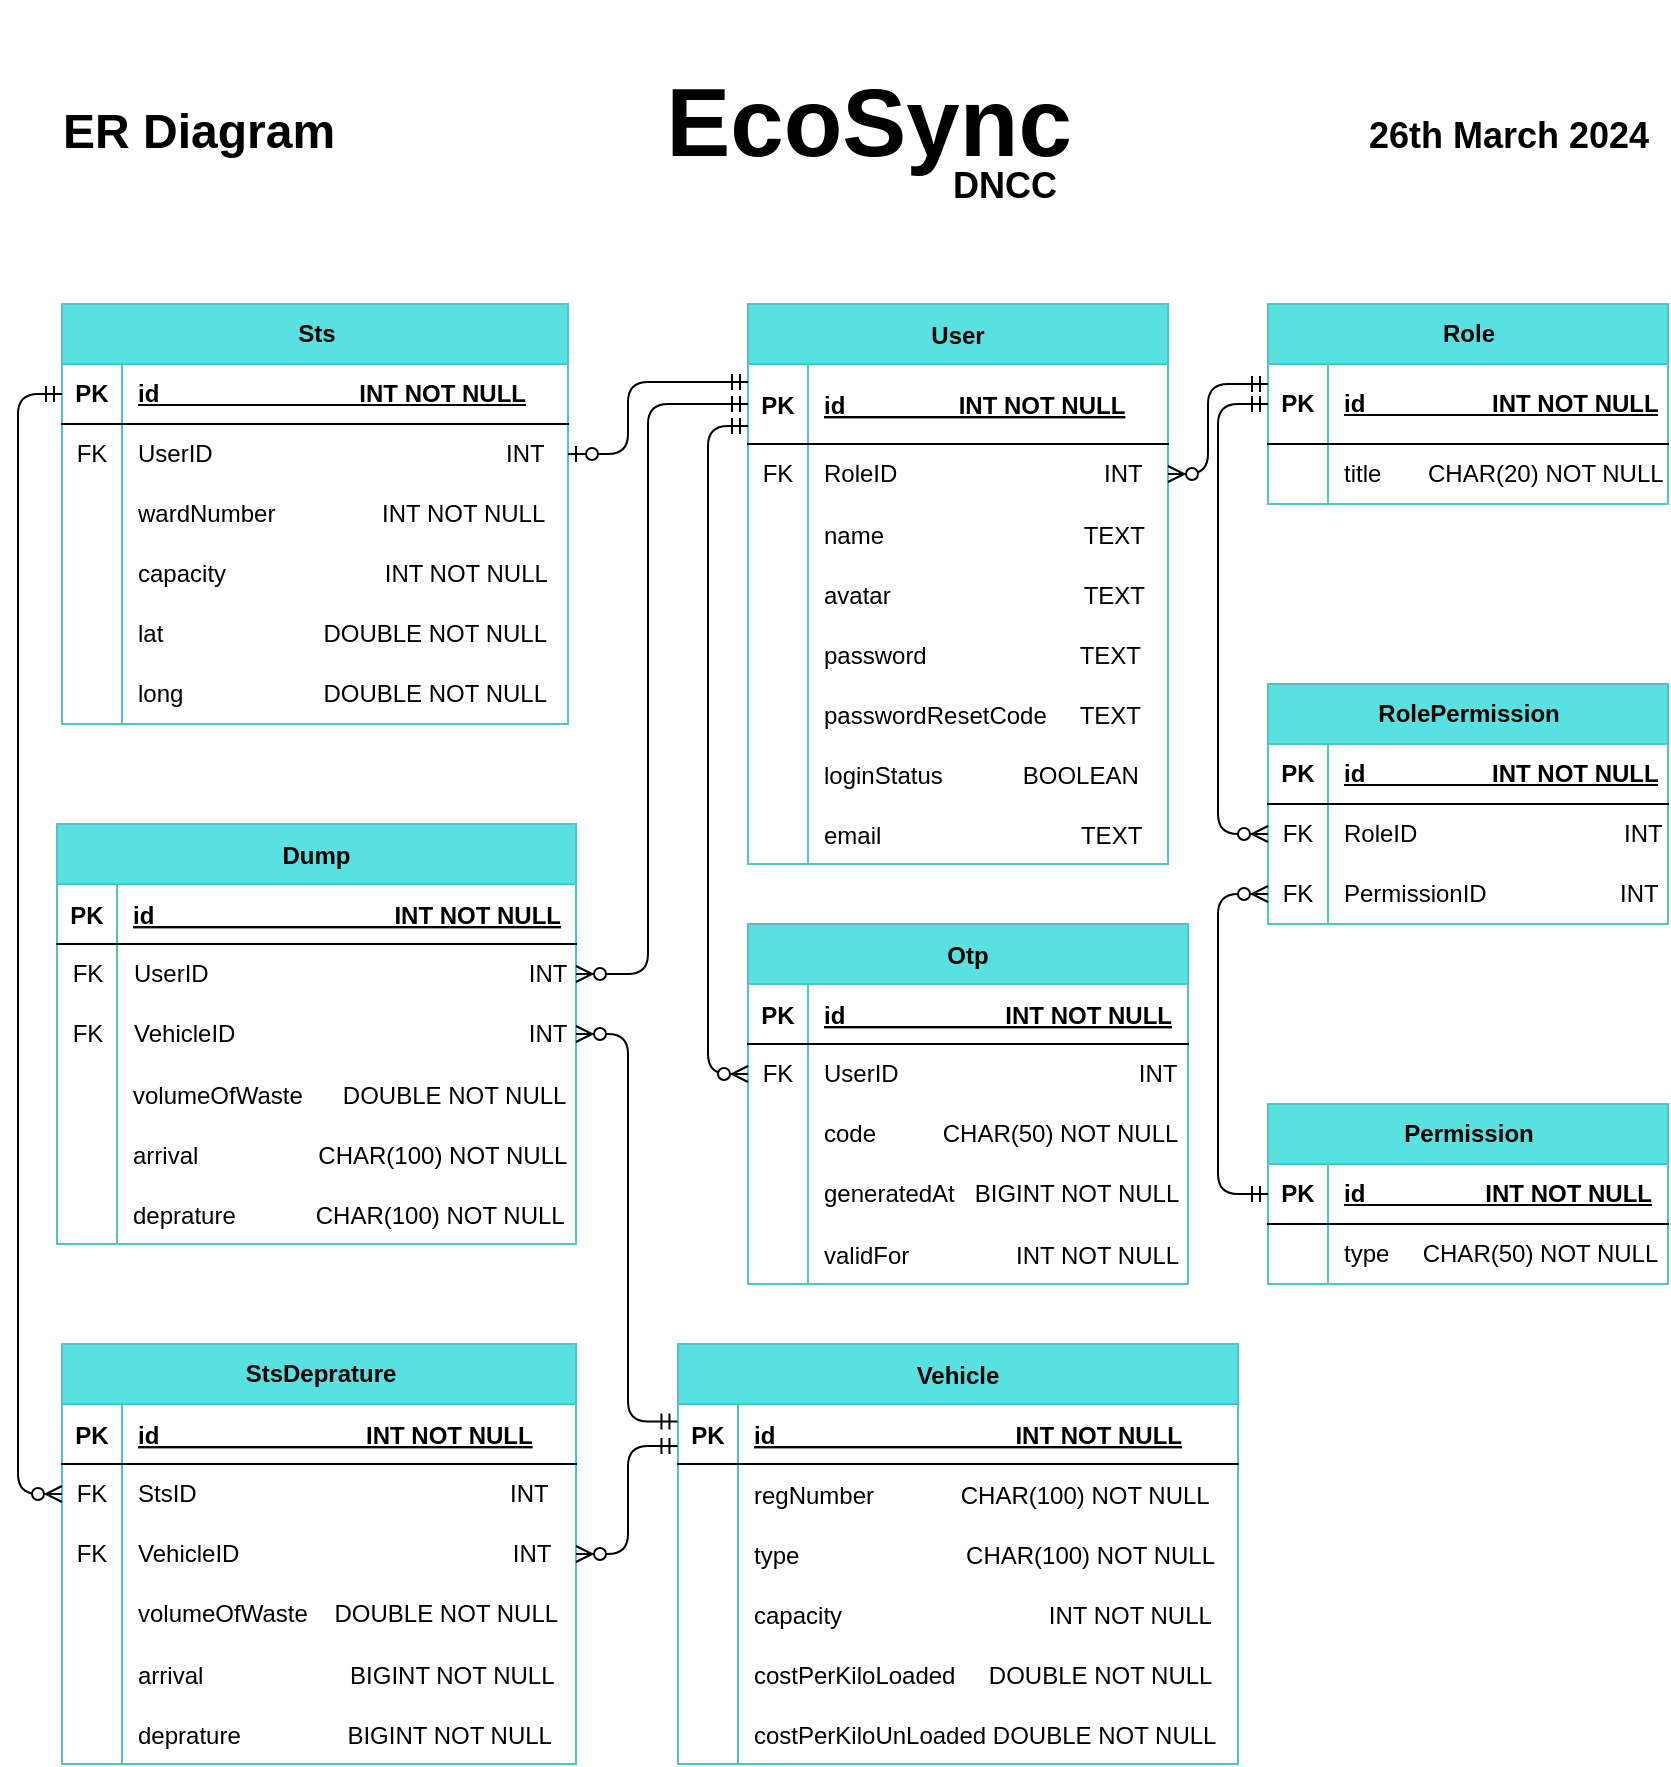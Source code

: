 <mxfile version="24.1.0" type="device">
  <diagram id="R2lEEEUBdFMjLlhIrx00" name="Page-1">
    <mxGraphModel dx="1518" dy="624" grid="1" gridSize="10" guides="1" tooltips="1" connect="1" arrows="1" fold="1" page="1" pageScale="1" pageWidth="850" pageHeight="1100" math="0" shadow="0" extFonts="Permanent Marker^https://fonts.googleapis.com/css?family=Permanent+Marker">
      <root>
        <mxCell id="0" />
        <mxCell id="1" parent="0" />
        <mxCell id="C-vyLk0tnHw3VtMMgP7b-2" value="User" style="shape=table;startSize=30;container=1;collapsible=1;childLayout=tableLayout;fixedRows=1;rowLines=0;fontStyle=1;align=center;resizeLast=1;fillColor=#59E0E0;strokeColor=#4EC4C4;" parent="1" vertex="1">
          <mxGeometry x="380" y="160" width="210" height="280" as="geometry" />
        </mxCell>
        <mxCell id="C-vyLk0tnHw3VtMMgP7b-3" value="" style="shape=partialRectangle;collapsible=0;dropTarget=0;pointerEvents=0;fillColor=none;points=[[0,0.5],[1,0.5]];portConstraint=eastwest;top=0;left=0;right=0;bottom=1;" parent="C-vyLk0tnHw3VtMMgP7b-2" vertex="1">
          <mxGeometry y="30" width="210" height="40" as="geometry" />
        </mxCell>
        <mxCell id="C-vyLk0tnHw3VtMMgP7b-4" value="PK" style="shape=partialRectangle;overflow=hidden;connectable=0;fillColor=none;top=0;left=0;bottom=0;right=0;fontStyle=1;" parent="C-vyLk0tnHw3VtMMgP7b-3" vertex="1">
          <mxGeometry width="30" height="40" as="geometry">
            <mxRectangle width="30" height="40" as="alternateBounds" />
          </mxGeometry>
        </mxCell>
        <mxCell id="C-vyLk0tnHw3VtMMgP7b-5" value="id                 INT NOT NULL " style="shape=partialRectangle;overflow=hidden;connectable=0;fillColor=none;top=0;left=0;bottom=0;right=0;align=left;spacingLeft=6;fontStyle=5;" parent="C-vyLk0tnHw3VtMMgP7b-3" vertex="1">
          <mxGeometry x="30" width="180" height="40" as="geometry">
            <mxRectangle width="180" height="40" as="alternateBounds" />
          </mxGeometry>
        </mxCell>
        <mxCell id="kIa4mzIhd53h-P9w11mH-23" value="" style="shape=tableRow;horizontal=0;startSize=0;swimlaneHead=0;swimlaneBody=0;fillColor=none;collapsible=0;dropTarget=0;points=[[0,0.5],[1,0.5]];portConstraint=eastwest;top=0;left=0;right=0;bottom=0;" vertex="1" parent="C-vyLk0tnHw3VtMMgP7b-2">
          <mxGeometry y="70" width="210" height="30" as="geometry" />
        </mxCell>
        <mxCell id="kIa4mzIhd53h-P9w11mH-24" value="FK" style="shape=partialRectangle;connectable=0;fillColor=none;top=0;left=0;bottom=0;right=0;fontStyle=0;overflow=hidden;whiteSpace=wrap;html=1;" vertex="1" parent="kIa4mzIhd53h-P9w11mH-23">
          <mxGeometry width="30" height="30" as="geometry">
            <mxRectangle width="30" height="30" as="alternateBounds" />
          </mxGeometry>
        </mxCell>
        <mxCell id="kIa4mzIhd53h-P9w11mH-25" value="RoleID &amp;nbsp; &amp;nbsp; &amp;nbsp; &amp;nbsp; &amp;nbsp; &amp;nbsp; &amp;nbsp; &amp;nbsp; &amp;nbsp; &amp;nbsp; &amp;nbsp; &amp;nbsp; &amp;nbsp; &amp;nbsp; &amp;nbsp; INT" style="shape=partialRectangle;connectable=0;fillColor=none;top=0;left=0;bottom=0;right=0;align=left;spacingLeft=6;fontStyle=0;overflow=hidden;whiteSpace=wrap;html=1;" vertex="1" parent="kIa4mzIhd53h-P9w11mH-23">
          <mxGeometry x="30" width="180" height="30" as="geometry">
            <mxRectangle width="180" height="30" as="alternateBounds" />
          </mxGeometry>
        </mxCell>
        <mxCell id="C-vyLk0tnHw3VtMMgP7b-9" value="" style="shape=partialRectangle;collapsible=0;dropTarget=0;pointerEvents=0;fillColor=none;points=[[0,0.5],[1,0.5]];portConstraint=eastwest;top=0;left=0;right=0;bottom=0;" parent="C-vyLk0tnHw3VtMMgP7b-2" vertex="1">
          <mxGeometry y="100" width="210" height="30" as="geometry" />
        </mxCell>
        <mxCell id="C-vyLk0tnHw3VtMMgP7b-10" value="" style="shape=partialRectangle;overflow=hidden;connectable=0;fillColor=none;top=0;left=0;bottom=0;right=0;" parent="C-vyLk0tnHw3VtMMgP7b-9" vertex="1">
          <mxGeometry width="30" height="30" as="geometry">
            <mxRectangle width="30" height="30" as="alternateBounds" />
          </mxGeometry>
        </mxCell>
        <mxCell id="C-vyLk0tnHw3VtMMgP7b-11" value="name                              TEXT" style="shape=partialRectangle;overflow=hidden;connectable=0;fillColor=none;top=0;left=0;bottom=0;right=0;align=left;spacingLeft=6;" parent="C-vyLk0tnHw3VtMMgP7b-9" vertex="1">
          <mxGeometry x="30" width="180" height="30" as="geometry">
            <mxRectangle width="180" height="30" as="alternateBounds" />
          </mxGeometry>
        </mxCell>
        <mxCell id="o2RZKroY6I8YCGGPbU4i-27" value="" style="shape=tableRow;horizontal=0;startSize=0;swimlaneHead=0;swimlaneBody=0;fillColor=none;collapsible=0;dropTarget=0;points=[[0,0.5],[1,0.5]];portConstraint=eastwest;top=0;left=0;right=0;bottom=0;" parent="C-vyLk0tnHw3VtMMgP7b-2" vertex="1">
          <mxGeometry y="130" width="210" height="30" as="geometry" />
        </mxCell>
        <mxCell id="o2RZKroY6I8YCGGPbU4i-28" value="" style="shape=partialRectangle;connectable=0;fillColor=none;top=0;left=0;bottom=0;right=0;editable=1;overflow=hidden;" parent="o2RZKroY6I8YCGGPbU4i-27" vertex="1">
          <mxGeometry width="30" height="30" as="geometry">
            <mxRectangle width="30" height="30" as="alternateBounds" />
          </mxGeometry>
        </mxCell>
        <mxCell id="o2RZKroY6I8YCGGPbU4i-29" value="avatar                             TEXT" style="shape=partialRectangle;connectable=0;fillColor=none;top=0;left=0;bottom=0;right=0;align=left;spacingLeft=6;overflow=hidden;" parent="o2RZKroY6I8YCGGPbU4i-27" vertex="1">
          <mxGeometry x="30" width="180" height="30" as="geometry">
            <mxRectangle width="180" height="30" as="alternateBounds" />
          </mxGeometry>
        </mxCell>
        <mxCell id="o2RZKroY6I8YCGGPbU4i-31" value="" style="shape=tableRow;horizontal=0;startSize=0;swimlaneHead=0;swimlaneBody=0;fillColor=none;collapsible=0;dropTarget=0;points=[[0,0.5],[1,0.5]];portConstraint=eastwest;top=0;left=0;right=0;bottom=0;" parent="C-vyLk0tnHw3VtMMgP7b-2" vertex="1">
          <mxGeometry y="160" width="210" height="30" as="geometry" />
        </mxCell>
        <mxCell id="o2RZKroY6I8YCGGPbU4i-32" value="" style="shape=partialRectangle;connectable=0;fillColor=none;top=0;left=0;bottom=0;right=0;editable=1;overflow=hidden;" parent="o2RZKroY6I8YCGGPbU4i-31" vertex="1">
          <mxGeometry width="30" height="30" as="geometry">
            <mxRectangle width="30" height="30" as="alternateBounds" />
          </mxGeometry>
        </mxCell>
        <mxCell id="o2RZKroY6I8YCGGPbU4i-33" value="password                       TEXT" style="shape=partialRectangle;connectable=0;fillColor=none;top=0;left=0;bottom=0;right=0;align=left;spacingLeft=6;overflow=hidden;" parent="o2RZKroY6I8YCGGPbU4i-31" vertex="1">
          <mxGeometry x="30" width="180" height="30" as="geometry">
            <mxRectangle width="180" height="30" as="alternateBounds" />
          </mxGeometry>
        </mxCell>
        <mxCell id="o2RZKroY6I8YCGGPbU4i-35" value="" style="shape=tableRow;horizontal=0;startSize=0;swimlaneHead=0;swimlaneBody=0;fillColor=none;collapsible=0;dropTarget=0;points=[[0,0.5],[1,0.5]];portConstraint=eastwest;top=0;left=0;right=0;bottom=0;" parent="C-vyLk0tnHw3VtMMgP7b-2" vertex="1">
          <mxGeometry y="190" width="210" height="30" as="geometry" />
        </mxCell>
        <mxCell id="o2RZKroY6I8YCGGPbU4i-36" value="" style="shape=partialRectangle;connectable=0;fillColor=none;top=0;left=0;bottom=0;right=0;editable=1;overflow=hidden;" parent="o2RZKroY6I8YCGGPbU4i-35" vertex="1">
          <mxGeometry width="30" height="30" as="geometry">
            <mxRectangle width="30" height="30" as="alternateBounds" />
          </mxGeometry>
        </mxCell>
        <mxCell id="o2RZKroY6I8YCGGPbU4i-37" value="passwordResetCode     TEXT" style="shape=partialRectangle;connectable=0;fillColor=none;top=0;left=0;bottom=0;right=0;align=left;spacingLeft=6;overflow=hidden;" parent="o2RZKroY6I8YCGGPbU4i-35" vertex="1">
          <mxGeometry x="30" width="180" height="30" as="geometry">
            <mxRectangle width="180" height="30" as="alternateBounds" />
          </mxGeometry>
        </mxCell>
        <mxCell id="o2RZKroY6I8YCGGPbU4i-39" value="" style="shape=tableRow;horizontal=0;startSize=0;swimlaneHead=0;swimlaneBody=0;fillColor=none;collapsible=0;dropTarget=0;points=[[0,0.5],[1,0.5]];portConstraint=eastwest;top=0;left=0;right=0;bottom=0;" parent="C-vyLk0tnHw3VtMMgP7b-2" vertex="1">
          <mxGeometry y="220" width="210" height="30" as="geometry" />
        </mxCell>
        <mxCell id="o2RZKroY6I8YCGGPbU4i-40" value="" style="shape=partialRectangle;connectable=0;fillColor=none;top=0;left=0;bottom=0;right=0;editable=1;overflow=hidden;" parent="o2RZKroY6I8YCGGPbU4i-39" vertex="1">
          <mxGeometry width="30" height="30" as="geometry">
            <mxRectangle width="30" height="30" as="alternateBounds" />
          </mxGeometry>
        </mxCell>
        <mxCell id="o2RZKroY6I8YCGGPbU4i-41" value="loginStatus            BOOLEAN" style="shape=partialRectangle;connectable=0;fillColor=none;top=0;left=0;bottom=0;right=0;align=left;spacingLeft=6;overflow=hidden;" parent="o2RZKroY6I8YCGGPbU4i-39" vertex="1">
          <mxGeometry x="30" width="180" height="30" as="geometry">
            <mxRectangle width="180" height="30" as="alternateBounds" />
          </mxGeometry>
        </mxCell>
        <mxCell id="EkJkU_ftnAqMMxjn8_9e-1" value="" style="shape=tableRow;horizontal=0;startSize=0;swimlaneHead=0;swimlaneBody=0;fillColor=none;collapsible=0;dropTarget=0;points=[[0,0.5],[1,0.5]];portConstraint=eastwest;top=0;left=0;right=0;bottom=0;" parent="C-vyLk0tnHw3VtMMgP7b-2" vertex="1">
          <mxGeometry y="250" width="210" height="30" as="geometry" />
        </mxCell>
        <mxCell id="EkJkU_ftnAqMMxjn8_9e-2" value="" style="shape=partialRectangle;connectable=0;fillColor=none;top=0;left=0;bottom=0;right=0;editable=1;overflow=hidden;" parent="EkJkU_ftnAqMMxjn8_9e-1" vertex="1">
          <mxGeometry width="30" height="30" as="geometry">
            <mxRectangle width="30" height="30" as="alternateBounds" />
          </mxGeometry>
        </mxCell>
        <mxCell id="EkJkU_ftnAqMMxjn8_9e-3" value="email                              TEXT" style="shape=partialRectangle;connectable=0;fillColor=none;top=0;left=0;bottom=0;right=0;align=left;spacingLeft=6;overflow=hidden;" parent="EkJkU_ftnAqMMxjn8_9e-1" vertex="1">
          <mxGeometry x="30" width="180" height="30" as="geometry">
            <mxRectangle width="180" height="30" as="alternateBounds" />
          </mxGeometry>
        </mxCell>
        <mxCell id="C-vyLk0tnHw3VtMMgP7b-13" value="Vehicle" style="shape=table;startSize=30;container=1;collapsible=1;childLayout=tableLayout;fixedRows=1;rowLines=0;fontStyle=1;align=center;resizeLast=1;fillColor=#59E0E0;strokeColor=#4EC4C4;" parent="1" vertex="1">
          <mxGeometry x="345" y="680" width="280" height="210" as="geometry" />
        </mxCell>
        <mxCell id="C-vyLk0tnHw3VtMMgP7b-14" value="" style="shape=partialRectangle;collapsible=0;dropTarget=0;pointerEvents=0;fillColor=none;points=[[0,0.5],[1,0.5]];portConstraint=eastwest;top=0;left=0;right=0;bottom=1;" parent="C-vyLk0tnHw3VtMMgP7b-13" vertex="1">
          <mxGeometry y="30" width="280" height="30" as="geometry" />
        </mxCell>
        <mxCell id="C-vyLk0tnHw3VtMMgP7b-15" value="PK" style="shape=partialRectangle;overflow=hidden;connectable=0;fillColor=none;top=0;left=0;bottom=0;right=0;fontStyle=1;" parent="C-vyLk0tnHw3VtMMgP7b-14" vertex="1">
          <mxGeometry width="30" height="30" as="geometry">
            <mxRectangle width="30" height="30" as="alternateBounds" />
          </mxGeometry>
        </mxCell>
        <mxCell id="C-vyLk0tnHw3VtMMgP7b-16" value="id                                    INT NOT NULL " style="shape=partialRectangle;overflow=hidden;connectable=0;fillColor=none;top=0;left=0;bottom=0;right=0;align=left;spacingLeft=6;fontStyle=5;" parent="C-vyLk0tnHw3VtMMgP7b-14" vertex="1">
          <mxGeometry x="30" width="250" height="30" as="geometry">
            <mxRectangle width="250" height="30" as="alternateBounds" />
          </mxGeometry>
        </mxCell>
        <mxCell id="C-vyLk0tnHw3VtMMgP7b-17" value="" style="shape=partialRectangle;collapsible=0;dropTarget=0;pointerEvents=0;fillColor=none;points=[[0,0.5],[1,0.5]];portConstraint=eastwest;top=0;left=0;right=0;bottom=0;" parent="C-vyLk0tnHw3VtMMgP7b-13" vertex="1">
          <mxGeometry y="60" width="280" height="30" as="geometry" />
        </mxCell>
        <mxCell id="C-vyLk0tnHw3VtMMgP7b-18" value="" style="shape=partialRectangle;overflow=hidden;connectable=0;fillColor=none;top=0;left=0;bottom=0;right=0;" parent="C-vyLk0tnHw3VtMMgP7b-17" vertex="1">
          <mxGeometry width="30" height="30" as="geometry">
            <mxRectangle width="30" height="30" as="alternateBounds" />
          </mxGeometry>
        </mxCell>
        <mxCell id="C-vyLk0tnHw3VtMMgP7b-19" value="regNumber             CHAR(100) NOT NULL" style="shape=partialRectangle;overflow=hidden;connectable=0;fillColor=none;top=0;left=0;bottom=0;right=0;align=left;spacingLeft=6;" parent="C-vyLk0tnHw3VtMMgP7b-17" vertex="1">
          <mxGeometry x="30" width="250" height="30" as="geometry">
            <mxRectangle width="250" height="30" as="alternateBounds" />
          </mxGeometry>
        </mxCell>
        <mxCell id="o2RZKroY6I8YCGGPbU4i-82" value="" style="shape=tableRow;horizontal=0;startSize=0;swimlaneHead=0;swimlaneBody=0;fillColor=none;collapsible=0;dropTarget=0;points=[[0,0.5],[1,0.5]];portConstraint=eastwest;top=0;left=0;right=0;bottom=0;" parent="C-vyLk0tnHw3VtMMgP7b-13" vertex="1">
          <mxGeometry y="90" width="280" height="30" as="geometry" />
        </mxCell>
        <mxCell id="o2RZKroY6I8YCGGPbU4i-83" value="" style="shape=partialRectangle;connectable=0;fillColor=none;top=0;left=0;bottom=0;right=0;editable=1;overflow=hidden;" parent="o2RZKroY6I8YCGGPbU4i-82" vertex="1">
          <mxGeometry width="30" height="30" as="geometry">
            <mxRectangle width="30" height="30" as="alternateBounds" />
          </mxGeometry>
        </mxCell>
        <mxCell id="o2RZKroY6I8YCGGPbU4i-84" value="type                         CHAR(100) NOT NULL" style="shape=partialRectangle;connectable=0;fillColor=none;top=0;left=0;bottom=0;right=0;align=left;spacingLeft=6;overflow=hidden;" parent="o2RZKroY6I8YCGGPbU4i-82" vertex="1">
          <mxGeometry x="30" width="250" height="30" as="geometry">
            <mxRectangle width="250" height="30" as="alternateBounds" />
          </mxGeometry>
        </mxCell>
        <mxCell id="o2RZKroY6I8YCGGPbU4i-78" value="" style="shape=tableRow;horizontal=0;startSize=0;swimlaneHead=0;swimlaneBody=0;fillColor=none;collapsible=0;dropTarget=0;points=[[0,0.5],[1,0.5]];portConstraint=eastwest;top=0;left=0;right=0;bottom=0;" parent="C-vyLk0tnHw3VtMMgP7b-13" vertex="1">
          <mxGeometry y="120" width="280" height="30" as="geometry" />
        </mxCell>
        <mxCell id="o2RZKroY6I8YCGGPbU4i-79" value="" style="shape=partialRectangle;connectable=0;fillColor=none;top=0;left=0;bottom=0;right=0;editable=1;overflow=hidden;" parent="o2RZKroY6I8YCGGPbU4i-78" vertex="1">
          <mxGeometry width="30" height="30" as="geometry">
            <mxRectangle width="30" height="30" as="alternateBounds" />
          </mxGeometry>
        </mxCell>
        <mxCell id="o2RZKroY6I8YCGGPbU4i-80" value="capacity                               INT NOT NULL" style="shape=partialRectangle;connectable=0;fillColor=none;top=0;left=0;bottom=0;right=0;align=left;spacingLeft=6;overflow=hidden;" parent="o2RZKroY6I8YCGGPbU4i-78" vertex="1">
          <mxGeometry x="30" width="250" height="30" as="geometry">
            <mxRectangle width="250" height="30" as="alternateBounds" />
          </mxGeometry>
        </mxCell>
        <mxCell id="o2RZKroY6I8YCGGPbU4i-90" value="" style="shape=tableRow;horizontal=0;startSize=0;swimlaneHead=0;swimlaneBody=0;fillColor=none;collapsible=0;dropTarget=0;points=[[0,0.5],[1,0.5]];portConstraint=eastwest;top=0;left=0;right=0;bottom=0;" parent="C-vyLk0tnHw3VtMMgP7b-13" vertex="1">
          <mxGeometry y="150" width="280" height="30" as="geometry" />
        </mxCell>
        <mxCell id="o2RZKroY6I8YCGGPbU4i-91" value="" style="shape=partialRectangle;connectable=0;fillColor=none;top=0;left=0;bottom=0;right=0;editable=1;overflow=hidden;" parent="o2RZKroY6I8YCGGPbU4i-90" vertex="1">
          <mxGeometry width="30" height="30" as="geometry">
            <mxRectangle width="30" height="30" as="alternateBounds" />
          </mxGeometry>
        </mxCell>
        <mxCell id="o2RZKroY6I8YCGGPbU4i-92" value="costPerKiloLoaded     DOUBLE NOT NULL" style="shape=partialRectangle;connectable=0;fillColor=none;top=0;left=0;bottom=0;right=0;align=left;spacingLeft=6;overflow=hidden;" parent="o2RZKroY6I8YCGGPbU4i-90" vertex="1">
          <mxGeometry x="30" width="250" height="30" as="geometry">
            <mxRectangle width="250" height="30" as="alternateBounds" />
          </mxGeometry>
        </mxCell>
        <mxCell id="o2RZKroY6I8YCGGPbU4i-86" value="" style="shape=tableRow;horizontal=0;startSize=0;swimlaneHead=0;swimlaneBody=0;fillColor=none;collapsible=0;dropTarget=0;points=[[0,0.5],[1,0.5]];portConstraint=eastwest;top=0;left=0;right=0;bottom=0;" parent="C-vyLk0tnHw3VtMMgP7b-13" vertex="1">
          <mxGeometry y="180" width="280" height="30" as="geometry" />
        </mxCell>
        <mxCell id="o2RZKroY6I8YCGGPbU4i-87" value="" style="shape=partialRectangle;connectable=0;fillColor=none;top=0;left=0;bottom=0;right=0;editable=1;overflow=hidden;" parent="o2RZKroY6I8YCGGPbU4i-86" vertex="1">
          <mxGeometry width="30" height="30" as="geometry">
            <mxRectangle width="30" height="30" as="alternateBounds" />
          </mxGeometry>
        </mxCell>
        <mxCell id="o2RZKroY6I8YCGGPbU4i-88" value="costPerKiloUnLoaded DOUBLE NOT NULL" style="shape=partialRectangle;connectable=0;fillColor=none;top=0;left=0;bottom=0;right=0;align=left;spacingLeft=6;overflow=hidden;" parent="o2RZKroY6I8YCGGPbU4i-86" vertex="1">
          <mxGeometry x="30" width="250" height="30" as="geometry">
            <mxRectangle width="250" height="30" as="alternateBounds" />
          </mxGeometry>
        </mxCell>
        <mxCell id="C-vyLk0tnHw3VtMMgP7b-23" value="StsDeprature" style="shape=table;startSize=30;container=1;collapsible=1;childLayout=tableLayout;fixedRows=1;rowLines=0;fontStyle=1;align=center;resizeLast=1;html=1;fillColor=#59E0E0;strokeColor=#4EC4C4;" parent="1" vertex="1">
          <mxGeometry x="37" y="680" width="257" height="210" as="geometry">
            <mxRectangle x="39" y="426" width="90" height="30" as="alternateBounds" />
          </mxGeometry>
        </mxCell>
        <mxCell id="C-vyLk0tnHw3VtMMgP7b-24" value="" style="shape=partialRectangle;collapsible=0;dropTarget=0;pointerEvents=0;fillColor=none;points=[[0,0.5],[1,0.5]];portConstraint=eastwest;top=0;left=0;right=0;bottom=1;" parent="C-vyLk0tnHw3VtMMgP7b-23" vertex="1">
          <mxGeometry y="30" width="257" height="30" as="geometry" />
        </mxCell>
        <mxCell id="C-vyLk0tnHw3VtMMgP7b-25" value="PK" style="shape=partialRectangle;overflow=hidden;connectable=0;fillColor=none;top=0;left=0;bottom=0;right=0;fontStyle=1;" parent="C-vyLk0tnHw3VtMMgP7b-24" vertex="1">
          <mxGeometry width="30" height="30" as="geometry">
            <mxRectangle width="30" height="30" as="alternateBounds" />
          </mxGeometry>
        </mxCell>
        <mxCell id="C-vyLk0tnHw3VtMMgP7b-26" value="id                               INT NOT NULL " style="shape=partialRectangle;overflow=hidden;connectable=0;fillColor=none;top=0;left=0;bottom=0;right=0;align=left;spacingLeft=6;fontStyle=5;" parent="C-vyLk0tnHw3VtMMgP7b-24" vertex="1">
          <mxGeometry x="30" width="227" height="30" as="geometry">
            <mxRectangle width="227" height="30" as="alternateBounds" />
          </mxGeometry>
        </mxCell>
        <mxCell id="kIa4mzIhd53h-P9w11mH-55" value="" style="shape=tableRow;horizontal=0;startSize=0;swimlaneHead=0;swimlaneBody=0;fillColor=none;collapsible=0;dropTarget=0;points=[[0,0.5],[1,0.5]];portConstraint=eastwest;top=0;left=0;right=0;bottom=0;fontFamily=Helvetica;fontSize=12;fontColor=default;labelBackgroundColor=default;" vertex="1" parent="C-vyLk0tnHw3VtMMgP7b-23">
          <mxGeometry y="60" width="257" height="30" as="geometry" />
        </mxCell>
        <mxCell id="kIa4mzIhd53h-P9w11mH-56" value="FK" style="shape=partialRectangle;connectable=0;fillColor=none;top=0;left=0;bottom=0;right=0;fontStyle=0;overflow=hidden;whiteSpace=wrap;html=1;fontFamily=Helvetica;fontSize=12;fontColor=default;labelBackgroundColor=default;" vertex="1" parent="kIa4mzIhd53h-P9w11mH-55">
          <mxGeometry width="30" height="30" as="geometry">
            <mxRectangle width="30" height="30" as="alternateBounds" />
          </mxGeometry>
        </mxCell>
        <mxCell id="kIa4mzIhd53h-P9w11mH-57" value="StsID&amp;nbsp;&amp;nbsp; &amp;nbsp; &amp;nbsp; &amp;nbsp; &amp;nbsp; &amp;nbsp; &amp;nbsp; &amp;nbsp; &amp;nbsp; &amp;nbsp; &amp;nbsp; &amp;nbsp; &amp;nbsp; &amp;nbsp; &amp;nbsp; &amp;nbsp; &amp;nbsp; &amp;nbsp; &amp;nbsp; &amp;nbsp; &amp;nbsp; &amp;nbsp;&amp;nbsp;&amp;nbsp; INT" style="shape=partialRectangle;connectable=0;fillColor=none;top=0;left=0;bottom=0;right=0;align=left;spacingLeft=6;fontStyle=0;overflow=hidden;whiteSpace=wrap;html=1;fontFamily=Helvetica;fontSize=12;fontColor=default;labelBackgroundColor=default;" vertex="1" parent="kIa4mzIhd53h-P9w11mH-55">
          <mxGeometry x="30" width="227" height="30" as="geometry">
            <mxRectangle width="227" height="30" as="alternateBounds" />
          </mxGeometry>
        </mxCell>
        <mxCell id="kIa4mzIhd53h-P9w11mH-62" value="" style="shape=tableRow;horizontal=0;startSize=0;swimlaneHead=0;swimlaneBody=0;fillColor=none;collapsible=0;dropTarget=0;points=[[0,0.5],[1,0.5]];portConstraint=eastwest;top=0;left=0;right=0;bottom=0;fontFamily=Helvetica;fontSize=12;fontColor=default;labelBackgroundColor=default;" vertex="1" parent="C-vyLk0tnHw3VtMMgP7b-23">
          <mxGeometry y="90" width="257" height="30" as="geometry" />
        </mxCell>
        <mxCell id="kIa4mzIhd53h-P9w11mH-63" value="FK" style="shape=partialRectangle;connectable=0;fillColor=none;top=0;left=0;bottom=0;right=0;fontStyle=0;overflow=hidden;whiteSpace=wrap;html=1;fontFamily=Helvetica;fontSize=12;fontColor=default;labelBackgroundColor=default;" vertex="1" parent="kIa4mzIhd53h-P9w11mH-62">
          <mxGeometry width="30" height="30" as="geometry">
            <mxRectangle width="30" height="30" as="alternateBounds" />
          </mxGeometry>
        </mxCell>
        <mxCell id="kIa4mzIhd53h-P9w11mH-64" value="VehicleID&amp;nbsp;&amp;nbsp;&amp;nbsp;&amp;nbsp;&amp;nbsp;&amp;nbsp;&amp;nbsp;&amp;nbsp;&amp;nbsp;&amp;nbsp;&amp;nbsp;&amp;nbsp;&amp;nbsp;&amp;nbsp;&amp;nbsp;&amp;nbsp;&amp;nbsp;&amp;nbsp;&amp;nbsp;&amp;nbsp;&amp;nbsp;&amp;nbsp;&amp;nbsp;&amp;nbsp;&amp;nbsp;&amp;nbsp;&amp;nbsp;&amp;nbsp;&amp;nbsp;&amp;nbsp;&amp;nbsp;&amp;nbsp;&amp;nbsp; &amp;nbsp; &amp;nbsp;&amp;nbsp;&amp;nbsp;&amp;nbsp; INT" style="shape=partialRectangle;connectable=0;fillColor=none;top=0;left=0;bottom=0;right=0;align=left;spacingLeft=6;fontStyle=0;overflow=hidden;whiteSpace=wrap;html=1;fontFamily=Helvetica;fontSize=12;fontColor=default;labelBackgroundColor=default;" vertex="1" parent="kIa4mzIhd53h-P9w11mH-62">
          <mxGeometry x="30" width="227" height="30" as="geometry">
            <mxRectangle width="227" height="30" as="alternateBounds" />
          </mxGeometry>
        </mxCell>
        <mxCell id="NxUvyDNGkNIkazL_c5nL-6" value="" style="shape=tableRow;horizontal=0;startSize=0;swimlaneHead=0;swimlaneBody=0;fillColor=none;collapsible=0;dropTarget=0;points=[[0,0.5],[1,0.5]];portConstraint=eastwest;top=0;left=0;right=0;bottom=0;" parent="C-vyLk0tnHw3VtMMgP7b-23" vertex="1">
          <mxGeometry y="120" width="257" height="30" as="geometry" />
        </mxCell>
        <mxCell id="NxUvyDNGkNIkazL_c5nL-7" value="" style="shape=partialRectangle;connectable=0;fillColor=none;top=0;left=0;bottom=0;right=0;fontStyle=0;overflow=hidden;whiteSpace=wrap;html=1;" parent="NxUvyDNGkNIkazL_c5nL-6" vertex="1">
          <mxGeometry width="30" height="30" as="geometry">
            <mxRectangle width="30" height="30" as="alternateBounds" />
          </mxGeometry>
        </mxCell>
        <mxCell id="NxUvyDNGkNIkazL_c5nL-8" value="&lt;div align=&quot;left&quot;&gt;volumeOfWaste&amp;nbsp;&amp;nbsp;&amp;nbsp; DOUBLE NOT NULL&lt;/div&gt;" style="shape=partialRectangle;connectable=0;fillColor=none;top=0;left=0;bottom=0;right=0;align=left;spacingLeft=6;fontStyle=0;overflow=hidden;whiteSpace=wrap;html=1;" parent="NxUvyDNGkNIkazL_c5nL-6" vertex="1">
          <mxGeometry x="30" width="227" height="30" as="geometry">
            <mxRectangle width="227" height="30" as="alternateBounds" />
          </mxGeometry>
        </mxCell>
        <mxCell id="C-vyLk0tnHw3VtMMgP7b-27" value="" style="shape=partialRectangle;collapsible=0;dropTarget=0;pointerEvents=0;fillColor=none;points=[[0,0.5],[1,0.5]];portConstraint=eastwest;top=0;left=0;right=0;bottom=0;" parent="C-vyLk0tnHw3VtMMgP7b-23" vertex="1">
          <mxGeometry y="150" width="257" height="30" as="geometry" />
        </mxCell>
        <mxCell id="C-vyLk0tnHw3VtMMgP7b-28" value="" style="shape=partialRectangle;overflow=hidden;connectable=0;fillColor=none;top=0;left=0;bottom=0;right=0;" parent="C-vyLk0tnHw3VtMMgP7b-27" vertex="1">
          <mxGeometry width="30" height="30" as="geometry">
            <mxRectangle width="30" height="30" as="alternateBounds" />
          </mxGeometry>
        </mxCell>
        <mxCell id="C-vyLk0tnHw3VtMMgP7b-29" value="arrival                      BIGINT NOT NULL" style="shape=partialRectangle;overflow=hidden;connectable=0;fillColor=none;top=0;left=0;bottom=0;right=0;align=left;spacingLeft=6;" parent="C-vyLk0tnHw3VtMMgP7b-27" vertex="1">
          <mxGeometry x="30" width="227" height="30" as="geometry">
            <mxRectangle width="227" height="30" as="alternateBounds" />
          </mxGeometry>
        </mxCell>
        <mxCell id="o2RZKroY6I8YCGGPbU4i-2" value="" style="shape=tableRow;horizontal=0;startSize=0;swimlaneHead=0;swimlaneBody=0;fillColor=none;collapsible=0;dropTarget=0;points=[[0,0.5],[1,0.5]];portConstraint=eastwest;top=0;left=0;right=0;bottom=0;" parent="C-vyLk0tnHw3VtMMgP7b-23" vertex="1">
          <mxGeometry y="180" width="257" height="30" as="geometry" />
        </mxCell>
        <mxCell id="o2RZKroY6I8YCGGPbU4i-3" value="" style="shape=partialRectangle;connectable=0;fillColor=none;top=0;left=0;bottom=0;right=0;editable=1;overflow=hidden;" parent="o2RZKroY6I8YCGGPbU4i-2" vertex="1">
          <mxGeometry width="30" height="30" as="geometry">
            <mxRectangle width="30" height="30" as="alternateBounds" />
          </mxGeometry>
        </mxCell>
        <mxCell id="o2RZKroY6I8YCGGPbU4i-4" value="deprature                BIGINT NOT NULL" style="shape=partialRectangle;connectable=0;fillColor=none;top=0;left=0;bottom=0;right=0;align=left;spacingLeft=6;overflow=hidden;" parent="o2RZKroY6I8YCGGPbU4i-2" vertex="1">
          <mxGeometry x="30" width="227" height="30" as="geometry">
            <mxRectangle width="227" height="30" as="alternateBounds" />
          </mxGeometry>
        </mxCell>
        <mxCell id="o2RZKroY6I8YCGGPbU4i-48" value="Sts" style="shape=table;startSize=30;container=1;collapsible=1;childLayout=tableLayout;fixedRows=1;rowLines=0;fontStyle=1;align=center;resizeLast=1;html=1;fillColor=#59E0E0;strokeColor=#4EC4C4;" parent="1" vertex="1">
          <mxGeometry x="37" y="160" width="253" height="210" as="geometry" />
        </mxCell>
        <mxCell id="o2RZKroY6I8YCGGPbU4i-49" value="" style="shape=tableRow;horizontal=0;startSize=0;swimlaneHead=0;swimlaneBody=0;fillColor=none;collapsible=0;dropTarget=0;points=[[0,0.5],[1,0.5]];portConstraint=eastwest;top=0;left=0;right=0;bottom=1;" parent="o2RZKroY6I8YCGGPbU4i-48" vertex="1">
          <mxGeometry y="30" width="253" height="30" as="geometry" />
        </mxCell>
        <mxCell id="o2RZKroY6I8YCGGPbU4i-50" value="PK" style="shape=partialRectangle;connectable=0;fillColor=none;top=0;left=0;bottom=0;right=0;fontStyle=1;overflow=hidden;whiteSpace=wrap;html=1;" parent="o2RZKroY6I8YCGGPbU4i-49" vertex="1">
          <mxGeometry width="30" height="30" as="geometry">
            <mxRectangle width="30" height="30" as="alternateBounds" />
          </mxGeometry>
        </mxCell>
        <mxCell id="o2RZKroY6I8YCGGPbU4i-51" value="id&amp;nbsp;&amp;nbsp;&amp;nbsp;&amp;nbsp;&amp;nbsp;&amp;nbsp;&amp;nbsp;&amp;nbsp;&amp;nbsp;&amp;nbsp;&amp;nbsp;&amp;nbsp;&amp;nbsp;&amp;nbsp;&amp;nbsp;&amp;nbsp;&amp;nbsp;&amp;nbsp;&amp;nbsp;&amp;nbsp;&amp;nbsp;&amp;nbsp;&amp;nbsp;&amp;nbsp;&amp;nbsp;&amp;nbsp;&amp;nbsp;&amp;nbsp;&amp;nbsp; INT NOT NULL" style="shape=partialRectangle;connectable=0;fillColor=none;top=0;left=0;bottom=0;right=0;align=left;spacingLeft=6;fontStyle=5;overflow=hidden;whiteSpace=wrap;html=1;" parent="o2RZKroY6I8YCGGPbU4i-49" vertex="1">
          <mxGeometry x="30" width="223" height="30" as="geometry">
            <mxRectangle width="223" height="30" as="alternateBounds" />
          </mxGeometry>
        </mxCell>
        <mxCell id="kIa4mzIhd53h-P9w11mH-51" value="" style="shape=tableRow;horizontal=0;startSize=0;swimlaneHead=0;swimlaneBody=0;fillColor=none;collapsible=0;dropTarget=0;points=[[0,0.5],[1,0.5]];portConstraint=eastwest;top=0;left=0;right=0;bottom=0;" vertex="1" parent="o2RZKroY6I8YCGGPbU4i-48">
          <mxGeometry y="60" width="253" height="30" as="geometry" />
        </mxCell>
        <mxCell id="kIa4mzIhd53h-P9w11mH-52" value="FK" style="shape=partialRectangle;connectable=0;fillColor=none;top=0;left=0;bottom=0;right=0;fontStyle=0;overflow=hidden;whiteSpace=wrap;html=1;" vertex="1" parent="kIa4mzIhd53h-P9w11mH-51">
          <mxGeometry width="30" height="30" as="geometry">
            <mxRectangle width="30" height="30" as="alternateBounds" />
          </mxGeometry>
        </mxCell>
        <mxCell id="kIa4mzIhd53h-P9w11mH-53" value="UserID&amp;nbsp;&amp;nbsp;&amp;nbsp;&amp;nbsp;&amp;nbsp;&amp;nbsp;&amp;nbsp;&amp;nbsp;&amp;nbsp;&amp;nbsp;&amp;nbsp;&amp;nbsp;&amp;nbsp;&amp;nbsp;&amp;nbsp;&amp;nbsp; &amp;nbsp; &amp;nbsp; &amp;nbsp; &amp;nbsp; &amp;nbsp; &amp;nbsp; &amp;nbsp; &amp;nbsp; &amp;nbsp; &amp;nbsp; &amp;nbsp; &amp;nbsp; &amp;nbsp;&amp;nbsp; INT" style="shape=partialRectangle;connectable=0;fillColor=none;top=0;left=0;bottom=0;right=0;align=left;spacingLeft=6;fontStyle=0;overflow=hidden;whiteSpace=wrap;html=1;" vertex="1" parent="kIa4mzIhd53h-P9w11mH-51">
          <mxGeometry x="30" width="223" height="30" as="geometry">
            <mxRectangle width="223" height="30" as="alternateBounds" />
          </mxGeometry>
        </mxCell>
        <mxCell id="o2RZKroY6I8YCGGPbU4i-66" value="" style="shape=tableRow;horizontal=0;startSize=0;swimlaneHead=0;swimlaneBody=0;fillColor=none;collapsible=0;dropTarget=0;points=[[0,0.5],[1,0.5]];portConstraint=eastwest;top=0;left=0;right=0;bottom=0;" parent="o2RZKroY6I8YCGGPbU4i-48" vertex="1">
          <mxGeometry y="90" width="253" height="30" as="geometry" />
        </mxCell>
        <mxCell id="o2RZKroY6I8YCGGPbU4i-67" value="" style="shape=partialRectangle;connectable=0;fillColor=none;top=0;left=0;bottom=0;right=0;fontStyle=0;overflow=hidden;whiteSpace=wrap;html=1;" parent="o2RZKroY6I8YCGGPbU4i-66" vertex="1">
          <mxGeometry width="30" height="30" as="geometry">
            <mxRectangle width="30" height="30" as="alternateBounds" />
          </mxGeometry>
        </mxCell>
        <mxCell id="o2RZKroY6I8YCGGPbU4i-68" value="wardNumber&amp;nbsp;&amp;nbsp; &lt;span style=&quot;white-space: pre;&quot;&gt;             &lt;/span&gt;INT NOT NULL" style="shape=partialRectangle;connectable=0;fillColor=none;top=0;left=0;bottom=0;right=0;align=left;spacingLeft=6;fontStyle=0;overflow=hidden;whiteSpace=wrap;html=1;" parent="o2RZKroY6I8YCGGPbU4i-66" vertex="1">
          <mxGeometry x="30" width="223" height="30" as="geometry">
            <mxRectangle width="223" height="30" as="alternateBounds" />
          </mxGeometry>
        </mxCell>
        <mxCell id="o2RZKroY6I8YCGGPbU4i-62" value="" style="shape=tableRow;horizontal=0;startSize=0;swimlaneHead=0;swimlaneBody=0;fillColor=none;collapsible=0;dropTarget=0;points=[[0,0.5],[1,0.5]];portConstraint=eastwest;top=0;left=0;right=0;bottom=0;" parent="o2RZKroY6I8YCGGPbU4i-48" vertex="1">
          <mxGeometry y="120" width="253" height="30" as="geometry" />
        </mxCell>
        <mxCell id="o2RZKroY6I8YCGGPbU4i-63" value="" style="shape=partialRectangle;connectable=0;fillColor=none;top=0;left=0;bottom=0;right=0;fontStyle=0;overflow=hidden;whiteSpace=wrap;html=1;" parent="o2RZKroY6I8YCGGPbU4i-62" vertex="1">
          <mxGeometry width="30" height="30" as="geometry">
            <mxRectangle width="30" height="30" as="alternateBounds" />
          </mxGeometry>
        </mxCell>
        <mxCell id="o2RZKroY6I8YCGGPbU4i-64" value="capacity &lt;span style=&quot;white-space: pre;&quot;&gt;&#x9;&lt;/span&gt;&lt;span style=&quot;white-space: pre;&quot;&gt;&#x9;&lt;/span&gt;&amp;nbsp; &amp;nbsp; &amp;nbsp;&amp;nbsp;&amp;nbsp;&amp;nbsp;&amp;nbsp;&amp;nbsp;&amp;nbsp;&amp;nbsp; INT NOT NULL" style="shape=partialRectangle;connectable=0;fillColor=none;top=0;left=0;bottom=0;right=0;align=left;spacingLeft=6;fontStyle=0;overflow=hidden;whiteSpace=wrap;html=1;" parent="o2RZKroY6I8YCGGPbU4i-62" vertex="1">
          <mxGeometry x="30" width="223" height="30" as="geometry">
            <mxRectangle width="223" height="30" as="alternateBounds" />
          </mxGeometry>
        </mxCell>
        <mxCell id="o2RZKroY6I8YCGGPbU4i-52" value="" style="shape=tableRow;horizontal=0;startSize=0;swimlaneHead=0;swimlaneBody=0;fillColor=none;collapsible=0;dropTarget=0;points=[[0,0.5],[1,0.5]];portConstraint=eastwest;top=0;left=0;right=0;bottom=0;" parent="o2RZKroY6I8YCGGPbU4i-48" vertex="1">
          <mxGeometry y="150" width="253" height="30" as="geometry" />
        </mxCell>
        <mxCell id="o2RZKroY6I8YCGGPbU4i-53" value="" style="shape=partialRectangle;connectable=0;fillColor=none;top=0;left=0;bottom=0;right=0;editable=1;overflow=hidden;whiteSpace=wrap;html=1;" parent="o2RZKroY6I8YCGGPbU4i-52" vertex="1">
          <mxGeometry width="30" height="30" as="geometry">
            <mxRectangle width="30" height="30" as="alternateBounds" />
          </mxGeometry>
        </mxCell>
        <mxCell id="o2RZKroY6I8YCGGPbU4i-54" value="lat&amp;nbsp;&amp;nbsp;&amp;nbsp;&amp;nbsp;&amp;nbsp;&amp;nbsp;&amp;nbsp;&amp;nbsp;&amp;nbsp;&amp;nbsp;&amp;nbsp;&amp;nbsp;&amp;nbsp;&amp;nbsp;&amp;nbsp;&amp;nbsp; &amp;nbsp;&amp;nbsp;&amp;nbsp;&amp;nbsp;&amp;nbsp;&amp;nbsp; DOUBLE NOT NULL" style="shape=partialRectangle;connectable=0;fillColor=none;top=0;left=0;bottom=0;right=0;align=left;spacingLeft=6;overflow=hidden;whiteSpace=wrap;html=1;" parent="o2RZKroY6I8YCGGPbU4i-52" vertex="1">
          <mxGeometry x="30" width="223" height="30" as="geometry">
            <mxRectangle width="223" height="30" as="alternateBounds" />
          </mxGeometry>
        </mxCell>
        <mxCell id="o2RZKroY6I8YCGGPbU4i-55" value="" style="shape=tableRow;horizontal=0;startSize=0;swimlaneHead=0;swimlaneBody=0;fillColor=none;collapsible=0;dropTarget=0;points=[[0,0.5],[1,0.5]];portConstraint=eastwest;top=0;left=0;right=0;bottom=0;" parent="o2RZKroY6I8YCGGPbU4i-48" vertex="1">
          <mxGeometry y="180" width="253" height="30" as="geometry" />
        </mxCell>
        <mxCell id="o2RZKroY6I8YCGGPbU4i-56" value="" style="shape=partialRectangle;connectable=0;fillColor=none;top=0;left=0;bottom=0;right=0;editable=1;overflow=hidden;whiteSpace=wrap;html=1;" parent="o2RZKroY6I8YCGGPbU4i-55" vertex="1">
          <mxGeometry width="30" height="30" as="geometry">
            <mxRectangle width="30" height="30" as="alternateBounds" />
          </mxGeometry>
        </mxCell>
        <mxCell id="o2RZKroY6I8YCGGPbU4i-57" value="long&amp;nbsp;&amp;nbsp;&amp;nbsp;&amp;nbsp;&amp;nbsp;&amp;nbsp;&amp;nbsp;&amp;nbsp;&amp;nbsp;&amp;nbsp;&amp;nbsp;&amp;nbsp;&amp;nbsp; &amp;nbsp;&amp;nbsp;&amp;nbsp;&amp;nbsp;&amp;nbsp;&amp;nbsp; DOUBLE NOT NULL" style="shape=partialRectangle;connectable=0;fillColor=none;top=0;left=0;bottom=0;right=0;align=left;spacingLeft=6;overflow=hidden;whiteSpace=wrap;html=1;" parent="o2RZKroY6I8YCGGPbU4i-55" vertex="1">
          <mxGeometry x="30" width="223" height="30" as="geometry">
            <mxRectangle width="223" height="30" as="alternateBounds" />
          </mxGeometry>
        </mxCell>
        <mxCell id="o2RZKroY6I8YCGGPbU4i-105" value="Permission" style="shape=table;startSize=30;container=1;collapsible=1;childLayout=tableLayout;fixedRows=1;rowLines=0;fontStyle=1;align=center;resizeLast=1;html=1;fillColor=#59E0E0;strokeColor=#4EC4C4;" parent="1" vertex="1">
          <mxGeometry x="640" y="560" width="200" height="90" as="geometry" />
        </mxCell>
        <mxCell id="o2RZKroY6I8YCGGPbU4i-106" value="" style="shape=tableRow;horizontal=0;startSize=0;swimlaneHead=0;swimlaneBody=0;fillColor=none;collapsible=0;dropTarget=0;points=[[0,0.5],[1,0.5]];portConstraint=eastwest;top=0;left=0;right=0;bottom=1;" parent="o2RZKroY6I8YCGGPbU4i-105" vertex="1">
          <mxGeometry y="30" width="200" height="30" as="geometry" />
        </mxCell>
        <mxCell id="o2RZKroY6I8YCGGPbU4i-107" value="PK" style="shape=partialRectangle;connectable=0;fillColor=none;top=0;left=0;bottom=0;right=0;fontStyle=1;overflow=hidden;whiteSpace=wrap;html=1;" parent="o2RZKroY6I8YCGGPbU4i-106" vertex="1">
          <mxGeometry width="30" height="30" as="geometry">
            <mxRectangle width="30" height="30" as="alternateBounds" />
          </mxGeometry>
        </mxCell>
        <mxCell id="o2RZKroY6I8YCGGPbU4i-108" value="id&amp;nbsp;&amp;nbsp;&amp;nbsp;&amp;nbsp;&amp;nbsp;&amp;nbsp;&amp;nbsp;&amp;nbsp;&amp;nbsp;&amp;nbsp;&amp;nbsp;&amp;nbsp;&amp;nbsp;&amp;nbsp;&amp;nbsp;&amp;nbsp;&amp;nbsp; INT NOT NULL" style="shape=partialRectangle;connectable=0;fillColor=none;top=0;left=0;bottom=0;right=0;align=left;spacingLeft=6;fontStyle=5;overflow=hidden;whiteSpace=wrap;html=1;" parent="o2RZKroY6I8YCGGPbU4i-106" vertex="1">
          <mxGeometry x="30" width="170" height="30" as="geometry">
            <mxRectangle width="170" height="30" as="alternateBounds" />
          </mxGeometry>
        </mxCell>
        <mxCell id="o2RZKroY6I8YCGGPbU4i-109" value="" style="shape=tableRow;horizontal=0;startSize=0;swimlaneHead=0;swimlaneBody=0;fillColor=none;collapsible=0;dropTarget=0;points=[[0,0.5],[1,0.5]];portConstraint=eastwest;top=0;left=0;right=0;bottom=0;" parent="o2RZKroY6I8YCGGPbU4i-105" vertex="1">
          <mxGeometry y="60" width="200" height="30" as="geometry" />
        </mxCell>
        <mxCell id="o2RZKroY6I8YCGGPbU4i-110" value="" style="shape=partialRectangle;connectable=0;fillColor=none;top=0;left=0;bottom=0;right=0;editable=1;overflow=hidden;whiteSpace=wrap;html=1;" parent="o2RZKroY6I8YCGGPbU4i-109" vertex="1">
          <mxGeometry width="30" height="30" as="geometry">
            <mxRectangle width="30" height="30" as="alternateBounds" />
          </mxGeometry>
        </mxCell>
        <mxCell id="o2RZKroY6I8YCGGPbU4i-111" value="type&amp;nbsp;&amp;nbsp;&amp;nbsp;&amp;nbsp; CHAR(50) NOT NULL" style="shape=partialRectangle;connectable=0;fillColor=none;top=0;left=0;bottom=0;right=0;align=left;spacingLeft=6;overflow=hidden;whiteSpace=wrap;html=1;" parent="o2RZKroY6I8YCGGPbU4i-109" vertex="1">
          <mxGeometry x="30" width="170" height="30" as="geometry">
            <mxRectangle width="170" height="30" as="alternateBounds" />
          </mxGeometry>
        </mxCell>
        <mxCell id="o2RZKroY6I8YCGGPbU4i-135" value="Role" style="shape=table;startSize=30;container=1;collapsible=1;childLayout=tableLayout;fixedRows=1;rowLines=0;fontStyle=1;align=center;resizeLast=1;html=1;fillColor=#59E0E0;strokeColor=#4EC4C4;" parent="1" vertex="1">
          <mxGeometry x="640" y="160" width="200" height="100" as="geometry" />
        </mxCell>
        <mxCell id="o2RZKroY6I8YCGGPbU4i-136" value="" style="shape=tableRow;horizontal=0;startSize=0;swimlaneHead=0;swimlaneBody=0;fillColor=none;collapsible=0;dropTarget=0;points=[[0,0.5],[1,0.5]];portConstraint=eastwest;top=0;left=0;right=0;bottom=1;" parent="o2RZKroY6I8YCGGPbU4i-135" vertex="1">
          <mxGeometry y="30" width="200" height="40" as="geometry" />
        </mxCell>
        <mxCell id="o2RZKroY6I8YCGGPbU4i-137" value="PK" style="shape=partialRectangle;connectable=0;fillColor=none;top=0;left=0;bottom=0;right=0;fontStyle=1;overflow=hidden;whiteSpace=wrap;html=1;" parent="o2RZKroY6I8YCGGPbU4i-136" vertex="1">
          <mxGeometry width="30" height="40" as="geometry">
            <mxRectangle width="30" height="40" as="alternateBounds" />
          </mxGeometry>
        </mxCell>
        <mxCell id="o2RZKroY6I8YCGGPbU4i-138" value="id &amp;nbsp; &amp;nbsp; &amp;nbsp; &amp;nbsp; &amp;nbsp; &amp;nbsp; &amp;nbsp; &amp;nbsp;&amp;nbsp;&amp;nbsp; INT NOT NULL" style="shape=partialRectangle;connectable=0;fillColor=none;top=0;left=0;bottom=0;right=0;align=left;spacingLeft=6;fontStyle=5;overflow=hidden;whiteSpace=wrap;html=1;" parent="o2RZKroY6I8YCGGPbU4i-136" vertex="1">
          <mxGeometry x="30" width="170" height="40" as="geometry">
            <mxRectangle width="170" height="40" as="alternateBounds" />
          </mxGeometry>
        </mxCell>
        <mxCell id="o2RZKroY6I8YCGGPbU4i-139" value="" style="shape=tableRow;horizontal=0;startSize=0;swimlaneHead=0;swimlaneBody=0;fillColor=none;collapsible=0;dropTarget=0;points=[[0,0.5],[1,0.5]];portConstraint=eastwest;top=0;left=0;right=0;bottom=0;" parent="o2RZKroY6I8YCGGPbU4i-135" vertex="1">
          <mxGeometry y="70" width="200" height="30" as="geometry" />
        </mxCell>
        <mxCell id="o2RZKroY6I8YCGGPbU4i-140" value="" style="shape=partialRectangle;connectable=0;fillColor=none;top=0;left=0;bottom=0;right=0;editable=1;overflow=hidden;whiteSpace=wrap;html=1;" parent="o2RZKroY6I8YCGGPbU4i-139" vertex="1">
          <mxGeometry width="30" height="30" as="geometry">
            <mxRectangle width="30" height="30" as="alternateBounds" />
          </mxGeometry>
        </mxCell>
        <mxCell id="o2RZKroY6I8YCGGPbU4i-141" value="title&amp;nbsp;&amp;nbsp;&amp;nbsp;&amp;nbsp;&amp;nbsp;&amp;nbsp; CHAR(20) NOT NULL" style="shape=partialRectangle;connectable=0;fillColor=none;top=0;left=0;bottom=0;right=0;align=left;spacingLeft=6;overflow=hidden;whiteSpace=wrap;html=1;" parent="o2RZKroY6I8YCGGPbU4i-139" vertex="1">
          <mxGeometry x="30" width="170" height="30" as="geometry">
            <mxRectangle width="170" height="30" as="alternateBounds" />
          </mxGeometry>
        </mxCell>
        <mxCell id="lqMVQJ7Zuw2Qt8nc76NC-1" value="&lt;div&gt;ER Diagram&lt;/div&gt;" style="text;strokeColor=none;fillColor=none;html=1;fontSize=24;fontStyle=1;verticalAlign=middle;align=center;" parent="1" vertex="1">
          <mxGeometry x="34.5" y="54" width="140" height="40" as="geometry" />
        </mxCell>
        <mxCell id="lqMVQJ7Zuw2Qt8nc76NC-7" value="Otp" style="shape=table;startSize=30;container=1;collapsible=1;childLayout=tableLayout;fixedRows=1;rowLines=0;fontStyle=1;align=center;resizeLast=1;fillColor=#59E0E0;strokeColor=#4EC4C4;" parent="1" vertex="1">
          <mxGeometry x="380" y="470" width="220" height="180" as="geometry" />
        </mxCell>
        <mxCell id="lqMVQJ7Zuw2Qt8nc76NC-8" value="" style="shape=partialRectangle;collapsible=0;dropTarget=0;pointerEvents=0;fillColor=none;points=[[0,0.5],[1,0.5]];portConstraint=eastwest;top=0;left=0;right=0;bottom=1;" parent="lqMVQJ7Zuw2Qt8nc76NC-7" vertex="1">
          <mxGeometry y="30" width="220" height="30" as="geometry" />
        </mxCell>
        <mxCell id="lqMVQJ7Zuw2Qt8nc76NC-9" value="PK" style="shape=partialRectangle;overflow=hidden;connectable=0;fillColor=none;top=0;left=0;bottom=0;right=0;fontStyle=1;" parent="lqMVQJ7Zuw2Qt8nc76NC-8" vertex="1">
          <mxGeometry width="30" height="30" as="geometry">
            <mxRectangle width="30" height="30" as="alternateBounds" />
          </mxGeometry>
        </mxCell>
        <mxCell id="lqMVQJ7Zuw2Qt8nc76NC-10" value="id                        INT NOT NULL " style="shape=partialRectangle;overflow=hidden;connectable=0;fillColor=none;top=0;left=0;bottom=0;right=0;align=left;spacingLeft=6;fontStyle=5;" parent="lqMVQJ7Zuw2Qt8nc76NC-8" vertex="1">
          <mxGeometry x="30" width="190" height="30" as="geometry">
            <mxRectangle width="190" height="30" as="alternateBounds" />
          </mxGeometry>
        </mxCell>
        <mxCell id="kIa4mzIhd53h-P9w11mH-81" value="" style="shape=tableRow;horizontal=0;startSize=0;swimlaneHead=0;swimlaneBody=0;fillColor=none;collapsible=0;dropTarget=0;points=[[0,0.5],[1,0.5]];portConstraint=eastwest;top=0;left=0;right=0;bottom=0;fontFamily=Helvetica;fontSize=12;fontColor=default;labelBackgroundColor=default;" vertex="1" parent="lqMVQJ7Zuw2Qt8nc76NC-7">
          <mxGeometry y="60" width="220" height="30" as="geometry" />
        </mxCell>
        <mxCell id="kIa4mzIhd53h-P9w11mH-82" value="FK" style="shape=partialRectangle;connectable=0;fillColor=none;top=0;left=0;bottom=0;right=0;fontStyle=0;overflow=hidden;whiteSpace=wrap;html=1;fontFamily=Helvetica;fontSize=12;fontColor=default;labelBackgroundColor=default;" vertex="1" parent="kIa4mzIhd53h-P9w11mH-81">
          <mxGeometry width="30" height="30" as="geometry">
            <mxRectangle width="30" height="30" as="alternateBounds" />
          </mxGeometry>
        </mxCell>
        <mxCell id="kIa4mzIhd53h-P9w11mH-83" value="UserID &amp;nbsp; &amp;nbsp; &amp;nbsp; &amp;nbsp; &amp;nbsp; &amp;nbsp; &amp;nbsp; &amp;nbsp; &amp;nbsp; &amp;nbsp; &amp;nbsp; &amp;nbsp; &amp;nbsp; &amp;nbsp; &amp;nbsp; &amp;nbsp; &amp;nbsp;&amp;nbsp; INT" style="shape=partialRectangle;connectable=0;fillColor=none;top=0;left=0;bottom=0;right=0;align=left;spacingLeft=6;fontStyle=0;overflow=hidden;whiteSpace=wrap;html=1;fontFamily=Helvetica;fontSize=12;fontColor=default;labelBackgroundColor=default;" vertex="1" parent="kIa4mzIhd53h-P9w11mH-81">
          <mxGeometry x="30" width="190" height="30" as="geometry">
            <mxRectangle width="190" height="30" as="alternateBounds" />
          </mxGeometry>
        </mxCell>
        <mxCell id="lqMVQJ7Zuw2Qt8nc76NC-18" value="" style="shape=tableRow;horizontal=0;startSize=0;swimlaneHead=0;swimlaneBody=0;fillColor=none;collapsible=0;dropTarget=0;points=[[0,0.5],[1,0.5]];portConstraint=eastwest;top=0;left=0;right=0;bottom=0;" parent="lqMVQJ7Zuw2Qt8nc76NC-7" vertex="1">
          <mxGeometry y="90" width="220" height="30" as="geometry" />
        </mxCell>
        <mxCell id="lqMVQJ7Zuw2Qt8nc76NC-19" value="" style="shape=partialRectangle;connectable=0;fillColor=none;top=0;left=0;bottom=0;right=0;fontStyle=0;overflow=hidden;whiteSpace=wrap;html=1;" parent="lqMVQJ7Zuw2Qt8nc76NC-18" vertex="1">
          <mxGeometry width="30" height="30" as="geometry">
            <mxRectangle width="30" height="30" as="alternateBounds" />
          </mxGeometry>
        </mxCell>
        <mxCell id="lqMVQJ7Zuw2Qt8nc76NC-20" value="code&amp;nbsp;&amp;nbsp;&amp;nbsp;&amp;nbsp;&amp;nbsp;&amp;nbsp; &amp;nbsp;&amp;nbsp; CHAR(50) NOT NULL" style="shape=partialRectangle;connectable=0;fillColor=none;top=0;left=0;bottom=0;right=0;align=left;spacingLeft=6;fontStyle=0;overflow=hidden;whiteSpace=wrap;html=1;" parent="lqMVQJ7Zuw2Qt8nc76NC-18" vertex="1">
          <mxGeometry x="30" width="190" height="30" as="geometry">
            <mxRectangle width="190" height="30" as="alternateBounds" />
          </mxGeometry>
        </mxCell>
        <mxCell id="lqMVQJ7Zuw2Qt8nc76NC-11" value="" style="shape=tableRow;horizontal=0;startSize=0;swimlaneHead=0;swimlaneBody=0;fillColor=none;collapsible=0;dropTarget=0;points=[[0,0.5],[1,0.5]];portConstraint=eastwest;top=0;left=0;right=0;bottom=0;" parent="lqMVQJ7Zuw2Qt8nc76NC-7" vertex="1">
          <mxGeometry y="120" width="220" height="30" as="geometry" />
        </mxCell>
        <mxCell id="lqMVQJ7Zuw2Qt8nc76NC-12" value="" style="shape=partialRectangle;connectable=0;fillColor=none;top=0;left=0;bottom=0;right=0;fontStyle=0;overflow=hidden;whiteSpace=wrap;html=1;" parent="lqMVQJ7Zuw2Qt8nc76NC-11" vertex="1">
          <mxGeometry width="30" height="30" as="geometry">
            <mxRectangle width="30" height="30" as="alternateBounds" />
          </mxGeometry>
        </mxCell>
        <mxCell id="lqMVQJ7Zuw2Qt8nc76NC-13" value="generatedAt&amp;nbsp;&amp;nbsp; BIGINT NOT NULL" style="shape=partialRectangle;connectable=0;fillColor=none;top=0;left=0;bottom=0;right=0;align=left;spacingLeft=6;fontStyle=0;overflow=hidden;whiteSpace=wrap;html=1;" parent="lqMVQJ7Zuw2Qt8nc76NC-11" vertex="1">
          <mxGeometry x="30" width="190" height="30" as="geometry">
            <mxRectangle width="190" height="30" as="alternateBounds" />
          </mxGeometry>
        </mxCell>
        <mxCell id="lqMVQJ7Zuw2Qt8nc76NC-14" value="" style="shape=partialRectangle;collapsible=0;dropTarget=0;pointerEvents=0;fillColor=none;points=[[0,0.5],[1,0.5]];portConstraint=eastwest;top=0;left=0;right=0;bottom=0;" parent="lqMVQJ7Zuw2Qt8nc76NC-7" vertex="1">
          <mxGeometry y="150" width="220" height="30" as="geometry" />
        </mxCell>
        <mxCell id="lqMVQJ7Zuw2Qt8nc76NC-15" value="" style="shape=partialRectangle;overflow=hidden;connectable=0;fillColor=none;top=0;left=0;bottom=0;right=0;" parent="lqMVQJ7Zuw2Qt8nc76NC-14" vertex="1">
          <mxGeometry width="30" height="30" as="geometry">
            <mxRectangle width="30" height="30" as="alternateBounds" />
          </mxGeometry>
        </mxCell>
        <mxCell id="lqMVQJ7Zuw2Qt8nc76NC-16" value="validFor                INT NOT NULL" style="shape=partialRectangle;overflow=hidden;connectable=0;fillColor=none;top=0;left=0;bottom=0;right=0;align=left;spacingLeft=6;" parent="lqMVQJ7Zuw2Qt8nc76NC-14" vertex="1">
          <mxGeometry x="30" width="190" height="30" as="geometry">
            <mxRectangle width="190" height="30" as="alternateBounds" />
          </mxGeometry>
        </mxCell>
        <mxCell id="lqMVQJ7Zuw2Qt8nc76NC-31" value="&lt;font style=&quot;font-size: 18px;&quot;&gt;26th March 2024&lt;/font&gt;" style="text;strokeColor=none;fillColor=none;html=1;fontSize=24;fontStyle=1;verticalAlign=middle;align=center;" parent="1" vertex="1">
          <mxGeometry x="690" y="54" width="140" height="40" as="geometry" />
        </mxCell>
        <mxCell id="kIa4mzIhd53h-P9w11mH-1" value="Dump" style="shape=table;startSize=30;container=1;collapsible=1;childLayout=tableLayout;fixedRows=1;rowLines=0;fontStyle=1;align=center;resizeLast=1;fillColor=#59E0E0;strokeColor=#4EC4C4;" vertex="1" parent="1">
          <mxGeometry x="34.5" y="420" width="259.5" height="210" as="geometry" />
        </mxCell>
        <mxCell id="kIa4mzIhd53h-P9w11mH-2" value="" style="shape=partialRectangle;collapsible=0;dropTarget=0;pointerEvents=0;fillColor=none;points=[[0,0.5],[1,0.5]];portConstraint=eastwest;top=0;left=0;right=0;bottom=1;" vertex="1" parent="kIa4mzIhd53h-P9w11mH-1">
          <mxGeometry y="30" width="259.5" height="30" as="geometry" />
        </mxCell>
        <mxCell id="kIa4mzIhd53h-P9w11mH-3" value="PK" style="shape=partialRectangle;overflow=hidden;connectable=0;fillColor=none;top=0;left=0;bottom=0;right=0;fontStyle=1;" vertex="1" parent="kIa4mzIhd53h-P9w11mH-2">
          <mxGeometry width="30" height="30" as="geometry">
            <mxRectangle width="30" height="30" as="alternateBounds" />
          </mxGeometry>
        </mxCell>
        <mxCell id="kIa4mzIhd53h-P9w11mH-4" value="id                                    INT NOT NULL " style="shape=partialRectangle;overflow=hidden;connectable=0;fillColor=none;top=0;left=0;bottom=0;right=0;align=left;spacingLeft=6;fontStyle=5;" vertex="1" parent="kIa4mzIhd53h-P9w11mH-2">
          <mxGeometry x="30" width="229.5" height="30" as="geometry">
            <mxRectangle width="229.5" height="30" as="alternateBounds" />
          </mxGeometry>
        </mxCell>
        <mxCell id="kIa4mzIhd53h-P9w11mH-66" value="" style="shape=tableRow;horizontal=0;startSize=0;swimlaneHead=0;swimlaneBody=0;fillColor=none;collapsible=0;dropTarget=0;points=[[0,0.5],[1,0.5]];portConstraint=eastwest;top=0;left=0;right=0;bottom=0;fontFamily=Helvetica;fontSize=12;fontColor=default;labelBackgroundColor=default;" vertex="1" parent="kIa4mzIhd53h-P9w11mH-1">
          <mxGeometry y="60" width="259.5" height="30" as="geometry" />
        </mxCell>
        <mxCell id="kIa4mzIhd53h-P9w11mH-67" value="FK" style="shape=partialRectangle;connectable=0;fillColor=none;top=0;left=0;bottom=0;right=0;fontStyle=0;overflow=hidden;whiteSpace=wrap;html=1;fontFamily=Helvetica;fontSize=12;fontColor=default;labelBackgroundColor=default;" vertex="1" parent="kIa4mzIhd53h-P9w11mH-66">
          <mxGeometry width="30" height="30" as="geometry">
            <mxRectangle width="30" height="30" as="alternateBounds" />
          </mxGeometry>
        </mxCell>
        <mxCell id="kIa4mzIhd53h-P9w11mH-68" value="UserID &amp;nbsp; &amp;nbsp; &amp;nbsp; &amp;nbsp; &amp;nbsp; &amp;nbsp; &amp;nbsp; &amp;nbsp; &amp;nbsp; &amp;nbsp; &amp;nbsp; &amp;nbsp; &amp;nbsp; &amp;nbsp; &amp;nbsp; &amp;nbsp; &amp;nbsp; &amp;nbsp; &amp;nbsp; &amp;nbsp; &amp;nbsp; &amp;nbsp; &amp;nbsp;&amp;nbsp; INT" style="shape=partialRectangle;connectable=0;fillColor=none;top=0;left=0;bottom=0;right=0;align=left;spacingLeft=6;fontStyle=0;overflow=hidden;whiteSpace=wrap;html=1;fontFamily=Helvetica;fontSize=12;fontColor=default;labelBackgroundColor=default;" vertex="1" parent="kIa4mzIhd53h-P9w11mH-66">
          <mxGeometry x="30" width="229.5" height="30" as="geometry">
            <mxRectangle width="229.5" height="30" as="alternateBounds" />
          </mxGeometry>
        </mxCell>
        <mxCell id="kIa4mzIhd53h-P9w11mH-70" value="" style="shape=tableRow;horizontal=0;startSize=0;swimlaneHead=0;swimlaneBody=0;fillColor=none;collapsible=0;dropTarget=0;points=[[0,0.5],[1,0.5]];portConstraint=eastwest;top=0;left=0;right=0;bottom=0;fontFamily=Helvetica;fontSize=12;fontColor=default;labelBackgroundColor=default;" vertex="1" parent="kIa4mzIhd53h-P9w11mH-1">
          <mxGeometry y="90" width="259.5" height="30" as="geometry" />
        </mxCell>
        <mxCell id="kIa4mzIhd53h-P9w11mH-71" value="FK" style="shape=partialRectangle;connectable=0;fillColor=none;top=0;left=0;bottom=0;right=0;fontStyle=0;overflow=hidden;whiteSpace=wrap;html=1;fontFamily=Helvetica;fontSize=12;fontColor=default;labelBackgroundColor=default;" vertex="1" parent="kIa4mzIhd53h-P9w11mH-70">
          <mxGeometry width="30" height="30" as="geometry">
            <mxRectangle width="30" height="30" as="alternateBounds" />
          </mxGeometry>
        </mxCell>
        <mxCell id="kIa4mzIhd53h-P9w11mH-72" value="VehicleID&amp;nbsp;&amp;nbsp;&amp;nbsp;&amp;nbsp;&amp;nbsp;&amp;nbsp;&amp;nbsp;&amp;nbsp;&amp;nbsp;&amp;nbsp;&amp;nbsp;&amp;nbsp;&amp;nbsp;&amp;nbsp;&amp;nbsp;&amp;nbsp;&amp;nbsp;&amp;nbsp;&amp;nbsp;&amp;nbsp;&amp;nbsp;&amp;nbsp;&amp;nbsp;&amp;nbsp;&amp;nbsp;&amp;nbsp;&amp;nbsp;&amp;nbsp;&amp;nbsp;&amp;nbsp;&amp;nbsp;&amp;nbsp;&amp;nbsp;&amp;nbsp;&amp;nbsp;&amp;nbsp;&amp;nbsp;&amp;nbsp;&amp;nbsp;&amp;nbsp;&amp;nbsp;&amp;nbsp;&amp;nbsp; INT" style="shape=partialRectangle;connectable=0;fillColor=none;top=0;left=0;bottom=0;right=0;align=left;spacingLeft=6;fontStyle=0;overflow=hidden;whiteSpace=wrap;html=1;fontFamily=Helvetica;fontSize=12;fontColor=default;labelBackgroundColor=default;" vertex="1" parent="kIa4mzIhd53h-P9w11mH-70">
          <mxGeometry x="30" width="229.5" height="30" as="geometry">
            <mxRectangle width="229.5" height="30" as="alternateBounds" />
          </mxGeometry>
        </mxCell>
        <mxCell id="kIa4mzIhd53h-P9w11mH-5" value="" style="shape=partialRectangle;collapsible=0;dropTarget=0;pointerEvents=0;fillColor=none;points=[[0,0.5],[1,0.5]];portConstraint=eastwest;top=0;left=0;right=0;bottom=0;" vertex="1" parent="kIa4mzIhd53h-P9w11mH-1">
          <mxGeometry y="120" width="259.5" height="30" as="geometry" />
        </mxCell>
        <mxCell id="kIa4mzIhd53h-P9w11mH-6" value="" style="shape=partialRectangle;overflow=hidden;connectable=0;fillColor=none;top=0;left=0;bottom=0;right=0;" vertex="1" parent="kIa4mzIhd53h-P9w11mH-5">
          <mxGeometry width="30" height="30" as="geometry">
            <mxRectangle width="30" height="30" as="alternateBounds" />
          </mxGeometry>
        </mxCell>
        <mxCell id="kIa4mzIhd53h-P9w11mH-7" value="volumeOfWaste      DOUBLE NOT NULL" style="shape=partialRectangle;overflow=hidden;connectable=0;fillColor=none;top=0;left=0;bottom=0;right=0;align=left;spacingLeft=6;" vertex="1" parent="kIa4mzIhd53h-P9w11mH-5">
          <mxGeometry x="30" width="229.5" height="30" as="geometry">
            <mxRectangle width="229.5" height="30" as="alternateBounds" />
          </mxGeometry>
        </mxCell>
        <mxCell id="kIa4mzIhd53h-P9w11mH-8" value="" style="shape=tableRow;horizontal=0;startSize=0;swimlaneHead=0;swimlaneBody=0;fillColor=none;collapsible=0;dropTarget=0;points=[[0,0.5],[1,0.5]];portConstraint=eastwest;top=0;left=0;right=0;bottom=0;" vertex="1" parent="kIa4mzIhd53h-P9w11mH-1">
          <mxGeometry y="150" width="259.5" height="30" as="geometry" />
        </mxCell>
        <mxCell id="kIa4mzIhd53h-P9w11mH-9" value="" style="shape=partialRectangle;connectable=0;fillColor=none;top=0;left=0;bottom=0;right=0;editable=1;overflow=hidden;" vertex="1" parent="kIa4mzIhd53h-P9w11mH-8">
          <mxGeometry width="30" height="30" as="geometry">
            <mxRectangle width="30" height="30" as="alternateBounds" />
          </mxGeometry>
        </mxCell>
        <mxCell id="kIa4mzIhd53h-P9w11mH-10" value="arrival                  CHAR(100) NOT NULL" style="shape=partialRectangle;connectable=0;fillColor=none;top=0;left=0;bottom=0;right=0;align=left;spacingLeft=6;overflow=hidden;" vertex="1" parent="kIa4mzIhd53h-P9w11mH-8">
          <mxGeometry x="30" width="229.5" height="30" as="geometry">
            <mxRectangle width="229.5" height="30" as="alternateBounds" />
          </mxGeometry>
        </mxCell>
        <mxCell id="kIa4mzIhd53h-P9w11mH-11" value="" style="shape=tableRow;horizontal=0;startSize=0;swimlaneHead=0;swimlaneBody=0;fillColor=none;collapsible=0;dropTarget=0;points=[[0,0.5],[1,0.5]];portConstraint=eastwest;top=0;left=0;right=0;bottom=0;" vertex="1" parent="kIa4mzIhd53h-P9w11mH-1">
          <mxGeometry y="180" width="259.5" height="30" as="geometry" />
        </mxCell>
        <mxCell id="kIa4mzIhd53h-P9w11mH-12" value="" style="shape=partialRectangle;connectable=0;fillColor=none;top=0;left=0;bottom=0;right=0;editable=1;overflow=hidden;" vertex="1" parent="kIa4mzIhd53h-P9w11mH-11">
          <mxGeometry width="30" height="30" as="geometry">
            <mxRectangle width="30" height="30" as="alternateBounds" />
          </mxGeometry>
        </mxCell>
        <mxCell id="kIa4mzIhd53h-P9w11mH-13" value="deprature            CHAR(100) NOT NULL" style="shape=partialRectangle;connectable=0;fillColor=none;top=0;left=0;bottom=0;right=0;align=left;spacingLeft=6;overflow=hidden;" vertex="1" parent="kIa4mzIhd53h-P9w11mH-11">
          <mxGeometry x="30" width="229.5" height="30" as="geometry">
            <mxRectangle width="229.5" height="30" as="alternateBounds" />
          </mxGeometry>
        </mxCell>
        <mxCell id="kIa4mzIhd53h-P9w11mH-21" value="" style="edgeStyle=elbowEdgeStyle;fontSize=12;html=1;endArrow=ERzeroToMany;startArrow=ERmandOne;rounded=1;exitX=0;exitY=0.25;exitDx=0;exitDy=0;exitPerimeter=0;entryX=1;entryY=0.5;entryDx=0;entryDy=0;" edge="1" parent="1" source="o2RZKroY6I8YCGGPbU4i-136" target="kIa4mzIhd53h-P9w11mH-23">
          <mxGeometry width="100" height="100" relative="1" as="geometry">
            <mxPoint x="585" y="380" as="sourcePoint" />
            <mxPoint x="685" y="280" as="targetPoint" />
            <Array as="points">
              <mxPoint x="610" y="220" />
              <mxPoint x="595" y="230" />
              <mxPoint x="574" y="235" />
              <mxPoint x="595" y="230" />
            </Array>
          </mxGeometry>
        </mxCell>
        <mxCell id="kIa4mzIhd53h-P9w11mH-29" value="RolePermission" style="shape=table;startSize=30;container=1;collapsible=1;childLayout=tableLayout;fixedRows=1;rowLines=0;fontStyle=1;align=center;resizeLast=1;html=1;fillColor=#59E0E0;strokeColor=#4EC4C4;" vertex="1" parent="1">
          <mxGeometry x="640" y="350" width="200" height="120" as="geometry" />
        </mxCell>
        <mxCell id="kIa4mzIhd53h-P9w11mH-30" value="" style="shape=tableRow;horizontal=0;startSize=0;swimlaneHead=0;swimlaneBody=0;fillColor=none;collapsible=0;dropTarget=0;points=[[0,0.5],[1,0.5]];portConstraint=eastwest;top=0;left=0;right=0;bottom=1;" vertex="1" parent="kIa4mzIhd53h-P9w11mH-29">
          <mxGeometry y="30" width="200" height="30" as="geometry" />
        </mxCell>
        <mxCell id="kIa4mzIhd53h-P9w11mH-31" value="PK" style="shape=partialRectangle;connectable=0;fillColor=none;top=0;left=0;bottom=0;right=0;fontStyle=1;overflow=hidden;whiteSpace=wrap;html=1;" vertex="1" parent="kIa4mzIhd53h-P9w11mH-30">
          <mxGeometry width="30" height="30" as="geometry">
            <mxRectangle width="30" height="30" as="alternateBounds" />
          </mxGeometry>
        </mxCell>
        <mxCell id="kIa4mzIhd53h-P9w11mH-32" value="id&amp;nbsp;&amp;nbsp;&amp;nbsp;&amp;nbsp;&amp;nbsp;&amp;nbsp;&amp;nbsp;&amp;nbsp;&amp;nbsp;&amp;nbsp;&amp;nbsp;&amp;nbsp;&amp;nbsp;&amp;nbsp;&amp;nbsp;&amp;nbsp;&amp;nbsp;&amp;nbsp; INT NOT NULL" style="shape=partialRectangle;connectable=0;fillColor=none;top=0;left=0;bottom=0;right=0;align=left;spacingLeft=6;fontStyle=5;overflow=hidden;whiteSpace=wrap;html=1;" vertex="1" parent="kIa4mzIhd53h-P9w11mH-30">
          <mxGeometry x="30" width="170" height="30" as="geometry">
            <mxRectangle width="170" height="30" as="alternateBounds" />
          </mxGeometry>
        </mxCell>
        <mxCell id="kIa4mzIhd53h-P9w11mH-38" value="" style="shape=tableRow;horizontal=0;startSize=0;swimlaneHead=0;swimlaneBody=0;fillColor=none;collapsible=0;dropTarget=0;points=[[0,0.5],[1,0.5]];portConstraint=eastwest;top=0;left=0;right=0;bottom=0;" vertex="1" parent="kIa4mzIhd53h-P9w11mH-29">
          <mxGeometry y="60" width="200" height="30" as="geometry" />
        </mxCell>
        <mxCell id="kIa4mzIhd53h-P9w11mH-39" value="FK" style="shape=partialRectangle;connectable=0;fillColor=none;top=0;left=0;bottom=0;right=0;fontStyle=0;overflow=hidden;whiteSpace=wrap;html=1;" vertex="1" parent="kIa4mzIhd53h-P9w11mH-38">
          <mxGeometry width="30" height="30" as="geometry">
            <mxRectangle width="30" height="30" as="alternateBounds" />
          </mxGeometry>
        </mxCell>
        <mxCell id="kIa4mzIhd53h-P9w11mH-40" value="RoleID&amp;nbsp;&amp;nbsp;&amp;nbsp;&amp;nbsp;&amp;nbsp;&amp;nbsp;&amp;nbsp;&amp;nbsp;&amp;nbsp;&amp;nbsp;&amp;nbsp;&amp;nbsp;&amp;nbsp;&amp;nbsp;&amp;nbsp;&amp;nbsp;&amp;nbsp;&amp;nbsp;&amp;nbsp;&amp;nbsp;&amp;nbsp;&amp;nbsp;&amp;nbsp;&amp;nbsp;&amp;nbsp;&amp;nbsp;&amp;nbsp;&amp;nbsp;&amp;nbsp;&amp;nbsp; INT" style="shape=partialRectangle;connectable=0;fillColor=none;top=0;left=0;bottom=0;right=0;align=left;spacingLeft=6;fontStyle=0;overflow=hidden;whiteSpace=wrap;html=1;" vertex="1" parent="kIa4mzIhd53h-P9w11mH-38">
          <mxGeometry x="30" width="170" height="30" as="geometry">
            <mxRectangle width="170" height="30" as="alternateBounds" />
          </mxGeometry>
        </mxCell>
        <mxCell id="kIa4mzIhd53h-P9w11mH-41" value="" style="shape=tableRow;horizontal=0;startSize=0;swimlaneHead=0;swimlaneBody=0;fillColor=none;collapsible=0;dropTarget=0;points=[[0,0.5],[1,0.5]];portConstraint=eastwest;top=0;left=0;right=0;bottom=0;" vertex="1" parent="kIa4mzIhd53h-P9w11mH-29">
          <mxGeometry y="90" width="200" height="30" as="geometry" />
        </mxCell>
        <mxCell id="kIa4mzIhd53h-P9w11mH-42" value="FK" style="shape=partialRectangle;connectable=0;fillColor=none;top=0;left=0;bottom=0;right=0;fontStyle=0;overflow=hidden;whiteSpace=wrap;html=1;" vertex="1" parent="kIa4mzIhd53h-P9w11mH-41">
          <mxGeometry width="30" height="30" as="geometry">
            <mxRectangle width="30" height="30" as="alternateBounds" />
          </mxGeometry>
        </mxCell>
        <mxCell id="kIa4mzIhd53h-P9w11mH-43" value="PermissionID&amp;nbsp;&amp;nbsp;&amp;nbsp;&amp;nbsp;&amp;nbsp;&amp;nbsp;&amp;nbsp;&amp;nbsp;&amp;nbsp;&amp;nbsp;&amp;nbsp;&amp;nbsp;&amp;nbsp;&amp;nbsp;&amp;nbsp;&amp;nbsp;&amp;nbsp;&amp;nbsp;&amp;nbsp; INT" style="shape=partialRectangle;connectable=0;fillColor=none;top=0;left=0;bottom=0;right=0;align=left;spacingLeft=6;fontStyle=0;overflow=hidden;whiteSpace=wrap;html=1;" vertex="1" parent="kIa4mzIhd53h-P9w11mH-41">
          <mxGeometry x="30" width="170" height="30" as="geometry">
            <mxRectangle width="170" height="30" as="alternateBounds" />
          </mxGeometry>
        </mxCell>
        <mxCell id="kIa4mzIhd53h-P9w11mH-45" value="" style="edgeStyle=elbowEdgeStyle;fontSize=12;html=1;endArrow=ERzeroToMany;startArrow=ERmandOne;rounded=1;exitX=0;exitY=0.5;exitDx=0;exitDy=0;entryX=0;entryY=0.5;entryDx=0;entryDy=0;" edge="1" parent="1" source="o2RZKroY6I8YCGGPbU4i-136" target="kIa4mzIhd53h-P9w11mH-38">
          <mxGeometry width="100" height="100" relative="1" as="geometry">
            <mxPoint x="603" y="270" as="sourcePoint" />
            <mxPoint x="544" y="303" as="targetPoint" />
            <Array as="points">
              <mxPoint x="615" y="290" />
              <mxPoint x="595" y="298" />
              <mxPoint x="574" y="303" />
              <mxPoint x="595" y="298" />
            </Array>
          </mxGeometry>
        </mxCell>
        <mxCell id="kIa4mzIhd53h-P9w11mH-46" value="" style="edgeStyle=elbowEdgeStyle;fontSize=12;html=1;endArrow=ERzeroToMany;startArrow=ERmandOne;rounded=1;exitX=0;exitY=0.5;exitDx=0;exitDy=0;entryX=0;entryY=0.5;entryDx=0;entryDy=0;" edge="1" parent="1" source="o2RZKroY6I8YCGGPbU4i-106" target="kIa4mzIhd53h-P9w11mH-41">
          <mxGeometry width="100" height="100" relative="1" as="geometry">
            <mxPoint x="585" y="315" as="sourcePoint" />
            <mxPoint x="585" y="470" as="targetPoint" />
            <Array as="points">
              <mxPoint x="615" y="450" />
              <mxPoint x="575" y="403" />
              <mxPoint x="554" y="408" />
              <mxPoint x="575" y="403" />
            </Array>
          </mxGeometry>
        </mxCell>
        <mxCell id="kIa4mzIhd53h-P9w11mH-54" value="" style="edgeStyle=elbowEdgeStyle;fontSize=12;html=1;endArrow=ERzeroToOne;startArrow=ERmandOne;rounded=1;entryX=1;entryY=0.5;entryDx=0;entryDy=0;exitX=0;exitY=0.225;exitDx=0;exitDy=0;exitPerimeter=0;" edge="1" parent="1" source="C-vyLk0tnHw3VtMMgP7b-3" target="kIa4mzIhd53h-P9w11mH-51">
          <mxGeometry width="100" height="100" relative="1" as="geometry">
            <mxPoint x="345" y="199" as="sourcePoint" />
            <mxPoint x="235" y="370" as="targetPoint" />
            <Array as="points">
              <mxPoint x="320" y="220" />
            </Array>
          </mxGeometry>
        </mxCell>
        <mxCell id="kIa4mzIhd53h-P9w11mH-58" value="" style="edgeStyle=elbowEdgeStyle;fontSize=12;html=1;endArrow=ERzeroToMany;startArrow=ERmandOne;rounded=1;exitX=0;exitY=0.5;exitDx=0;exitDy=0;entryX=0;entryY=0.5;entryDx=0;entryDy=0;" edge="1" parent="1" source="o2RZKroY6I8YCGGPbU4i-49" target="kIa4mzIhd53h-P9w11mH-55">
          <mxGeometry width="100" height="100" relative="1" as="geometry">
            <mxPoint x="56" y="380" as="sourcePoint" />
            <mxPoint x="-5" y="415" as="targetPoint" />
            <Array as="points">
              <mxPoint x="15" y="370" />
              <mxPoint x="26" y="390" />
              <mxPoint x="46" y="410" />
              <mxPoint x="25" y="415" />
              <mxPoint x="46" y="410" />
            </Array>
          </mxGeometry>
        </mxCell>
        <mxCell id="kIa4mzIhd53h-P9w11mH-65" value="" style="edgeStyle=elbowEdgeStyle;fontSize=12;html=1;endArrow=ERzeroToMany;startArrow=ERmandOne;rounded=1;entryX=1;entryY=0.5;entryDx=0;entryDy=0;exitX=-0.001;exitY=0.702;exitDx=0;exitDy=0;exitPerimeter=0;" edge="1" parent="1" source="C-vyLk0tnHw3VtMMgP7b-14" target="kIa4mzIhd53h-P9w11mH-62">
          <mxGeometry width="100" height="100" relative="1" as="geometry">
            <mxPoint x="-2" y="450" as="sourcePoint" />
            <mxPoint x="-2" y="720" as="targetPoint" />
            <Array as="points">
              <mxPoint x="320" y="760" />
              <mxPoint x="-14" y="635" />
              <mxPoint x="6" y="655" />
              <mxPoint x="-15" y="660" />
              <mxPoint x="6" y="655" />
            </Array>
          </mxGeometry>
        </mxCell>
        <mxCell id="kIa4mzIhd53h-P9w11mH-69" value="" style="edgeStyle=elbowEdgeStyle;fontSize=12;html=1;endArrow=ERzeroToMany;startArrow=ERmandOne;rounded=1;exitX=0;exitY=0.5;exitDx=0;exitDy=0;entryX=1;entryY=0.5;entryDx=0;entryDy=0;" edge="1" parent="1" source="C-vyLk0tnHw3VtMMgP7b-3" target="kIa4mzIhd53h-P9w11mH-66">
          <mxGeometry width="100" height="100" relative="1" as="geometry">
            <mxPoint x="47" y="215" as="sourcePoint" />
            <mxPoint x="47" y="675" as="targetPoint" />
            <Array as="points">
              <mxPoint x="330" y="350" />
              <mxPoint x="36" y="400" />
              <mxPoint x="56" y="420" />
              <mxPoint x="35" y="425" />
              <mxPoint x="56" y="420" />
            </Array>
          </mxGeometry>
        </mxCell>
        <mxCell id="kIa4mzIhd53h-P9w11mH-73" value="" style="edgeStyle=elbowEdgeStyle;fontSize=12;html=1;endArrow=ERzeroToMany;startArrow=ERmandOne;rounded=1;exitX=-0.001;exitY=0.291;exitDx=0;exitDy=0;exitPerimeter=0;" edge="1" parent="1" source="C-vyLk0tnHw3VtMMgP7b-14" target="kIa4mzIhd53h-P9w11mH-70">
          <mxGeometry width="100" height="100" relative="1" as="geometry">
            <mxPoint x="354" y="221" as="sourcePoint" />
            <mxPoint x="295" y="485" as="targetPoint" />
            <Array as="points">
              <mxPoint x="320" y="620" />
              <mxPoint x="46" y="410" />
              <mxPoint x="66" y="430" />
              <mxPoint x="45" y="435" />
              <mxPoint x="66" y="430" />
            </Array>
          </mxGeometry>
        </mxCell>
        <mxCell id="kIa4mzIhd53h-P9w11mH-78" value="" style="group" vertex="1" connectable="0" parent="1">
          <mxGeometry x="280" y="29" width="320" height="90" as="geometry" />
        </mxCell>
        <mxCell id="lqMVQJ7Zuw2Qt8nc76NC-6" value="&lt;h1&gt;EcoSync&lt;/h1&gt;" style="text;strokeColor=none;fillColor=none;html=1;fontSize=24;fontStyle=1;verticalAlign=middle;align=center;" parent="kIa4mzIhd53h-P9w11mH-78" vertex="1">
          <mxGeometry width="320" height="80" as="geometry" />
        </mxCell>
        <mxCell id="kIa4mzIhd53h-P9w11mH-77" value="&lt;font style=&quot;font-size: 18px;&quot;&gt;DNCC&lt;/font&gt;" style="text;strokeColor=none;fillColor=none;html=1;fontSize=24;fontStyle=1;verticalAlign=middle;align=center;" vertex="1" parent="kIa4mzIhd53h-P9w11mH-78">
          <mxGeometry x="165" y="50" width="125" height="40" as="geometry" />
        </mxCell>
        <mxCell id="kIa4mzIhd53h-P9w11mH-74" style="edgeStyle=elbowEdgeStyle;rounded=1;orthogonalLoop=1;jettySize=auto;html=1;exitX=0.5;exitY=0;exitDx=0;exitDy=0;strokeColor=default;align=center;verticalAlign=middle;fontFamily=Helvetica;fontSize=12;fontColor=default;labelBackgroundColor=default;startArrow=ERmandOne;endArrow=ERzeroToMany;" edge="1" parent="kIa4mzIhd53h-P9w11mH-78" source="lqMVQJ7Zuw2Qt8nc76NC-6" target="lqMVQJ7Zuw2Qt8nc76NC-6">
          <mxGeometry relative="1" as="geometry" />
        </mxCell>
        <mxCell id="kIa4mzIhd53h-P9w11mH-80" value="" style="edgeStyle=elbowEdgeStyle;fontSize=12;html=1;endArrow=ERzeroToMany;startArrow=ERmandOne;rounded=1;entryX=0;entryY=0.5;entryDx=0;entryDy=0;" edge="1" parent="1" target="kIa4mzIhd53h-P9w11mH-81">
          <mxGeometry width="100" height="100" relative="1" as="geometry">
            <mxPoint x="380" y="221" as="sourcePoint" />
            <mxPoint x="565" y="296" as="targetPoint" />
            <Array as="points">
              <mxPoint x="360" y="360" />
              <mxPoint x="585" y="270" />
              <mxPoint x="605" y="290" />
              <mxPoint x="584" y="295" />
              <mxPoint x="605" y="290" />
            </Array>
          </mxGeometry>
        </mxCell>
      </root>
    </mxGraphModel>
  </diagram>
</mxfile>
